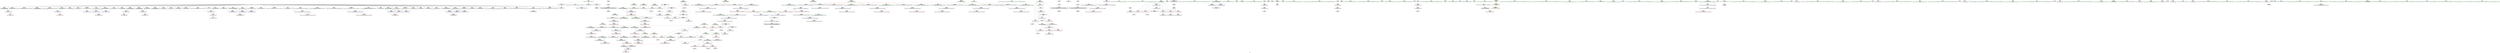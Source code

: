 digraph "SVFG" {
	label="SVFG";

	Node0x555c2870b430 [shape=record,color=grey,label="{NodeID: 0\nNullPtr}"];
	Node0x555c2870b430 -> Node0x555c2872a760[style=solid];
	Node0x555c2870b430 -> Node0x555c2872a860[style=solid];
	Node0x555c2870b430 -> Node0x555c2872a930[style=solid];
	Node0x555c2870b430 -> Node0x555c2872aa00[style=solid];
	Node0x555c2870b430 -> Node0x555c2872aad0[style=solid];
	Node0x555c2870b430 -> Node0x555c2872aba0[style=solid];
	Node0x555c2870b430 -> Node0x555c2872ac70[style=solid];
	Node0x555c2870b430 -> Node0x555c2872ad40[style=solid];
	Node0x555c2870b430 -> Node0x555c2872ae10[style=solid];
	Node0x555c2870b430 -> Node0x555c2872aee0[style=solid];
	Node0x555c2870b430 -> Node0x555c2872afb0[style=solid];
	Node0x555c2870b430 -> Node0x555c2872b080[style=solid];
	Node0x555c2870b430 -> Node0x555c2872b150[style=solid];
	Node0x555c2870b430 -> Node0x555c2872b220[style=solid];
	Node0x555c2870b430 -> Node0x555c2872b2f0[style=solid];
	Node0x555c2870b430 -> Node0x555c2872b3c0[style=solid];
	Node0x555c2870b430 -> Node0x555c2872b490[style=solid];
	Node0x555c2870b430 -> Node0x555c2872b560[style=solid];
	Node0x555c2870b430 -> Node0x555c2872b630[style=solid];
	Node0x555c2870b430 -> Node0x555c2872b700[style=solid];
	Node0x555c2870b430 -> Node0x555c2872b7d0[style=solid];
	Node0x555c2870b430 -> Node0x555c2872b8a0[style=solid];
	Node0x555c2870b430 -> Node0x555c2872b970[style=solid];
	Node0x555c2870b430 -> Node0x555c2872ba40[style=solid];
	Node0x555c2870b430 -> Node0x555c2872bb10[style=solid];
	Node0x555c2870b430 -> Node0x555c2872bbe0[style=solid];
	Node0x555c2870b430 -> Node0x555c2872bcb0[style=solid];
	Node0x555c2870b430 -> Node0x555c2872bd80[style=solid];
	Node0x555c2870b430 -> Node0x555c2872be50[style=solid];
	Node0x555c2870b430 -> Node0x555c2872bf20[style=solid];
	Node0x555c2870b430 -> Node0x555c2872bff0[style=solid];
	Node0x555c2870b430 -> Node0x555c2872c0c0[style=solid];
	Node0x555c2870b430 -> Node0x555c2872c190[style=solid];
	Node0x555c2870b430 -> Node0x555c2872c260[style=solid];
	Node0x555c2870b430 -> Node0x555c2872c330[style=solid];
	Node0x555c2870b430 -> Node0x555c2872c400[style=solid];
	Node0x555c2870b430 -> Node0x555c2872c4d0[style=solid];
	Node0x555c2870b430 -> Node0x555c28733a90[style=solid];
	Node0x555c287811b0 [shape=record,color=black,label="{NodeID: 692\n592 = PHI(633, )\n}"];
	Node0x555c287342e0 [shape=record,color=blue,label="{NodeID: 277\n152\<--180\nehselector.slot\<--\n_ZN18zone_of_peter502163getB5cxx11Eii\n}"];
	Node0x555c287342e0 -> Node0x555c28728920[style=dashed];
	Node0x555c28727dc0 [shape=record,color=red,label="{NodeID: 194\n60\<--57\n\<--x.addr\n_ZN18zone_of_peter502162_RERi\n}"];
	Node0x555c28724e90 [shape=record,color=green,label="{NodeID: 111\n610\<--611\n__lhs.addr\<--__lhs.addr_field_insensitive\n_ZSteqIcSt11char_traitsIcESaIcEEbRKNSt7__cxx1112basic_stringIT_T0_T1_EEPKS5_\n}"];
	Node0x555c28724e90 -> Node0x555c28733140[style=solid];
	Node0x555c28724e90 -> Node0x555c287366a0[style=solid];
	Node0x555c28722ec0 [shape=record,color=green,label="{NodeID: 28\n63\<--64\nscanf\<--scanf_field_insensitive\n}"];
	Node0x555c28783730 [shape=record,color=black,label="{NodeID: 720\n290 = PHI(156, )\n2nd arg _ZStplIcSt11char_traitsIcESaIcEENSt7__cxx1112basic_stringIT_T0_T1_EERKS8_SA_ }"];
	Node0x555c28783730 -> Node0x555c28734ca0[style=solid];
	Node0x555c287359a0 [shape=record,color=blue,label="{NodeID: 305\n356\<--442\nexn.slot\<--\n_ZN18zone_of_peter502164mainEv\n}"];
	Node0x555c287359a0 -> Node0x555c28729890[style=dashed];
	Node0x555c28729480 [shape=record,color=red,label="{NodeID: 222\n519\<--342\n\<--cas\n_ZN18zone_of_peter502164mainEv\n}"];
	Node0x555c28729480 -> Node0x555c28741f50[style=solid];
	Node0x555c2872b150 [shape=record,color=black,label="{NodeID: 139\n218\<--3\n\<--dummyVal\n_ZN18zone_of_peter502163getB5cxx11Eii\n}"];
	Node0x555c28725870 [shape=record,color=green,label="{NodeID: 56\n214\<--215\n_ZNSt7__cxx1112basic_stringIcSt11char_traitsIcESaIcEED1Ev\<--_ZNSt7__cxx1112basic_stringIcSt11char_traitsIcESaIcEED1Ev_field_insensitive\n}"];
	Node0x555c287420d0 [shape=record,color=grey,label="{NodeID: 499\n192 = Binary(191, 193, )\n|{<s0>12}}"];
	Node0x555c287420d0:s0 -> Node0x555c28781ad0[style=solid,color=red];
	Node0x555c28732c60 [shape=record,color=red,label="{NodeID: 250\n561\<--551\n\<--tail.addr4\n_ZN18zone_of_peter502161RIiJiiiEEEvRT_DpRT0_\n|{<s0>53}}"];
	Node0x555c28732c60:s0 -> Node0x555c28782f70[style=solid,color=red];
	Node0x555c2872c840 [shape=record,color=black,label="{NodeID: 167\n250\<--264\n_ZStgtIcSt11char_traitsIcESaIcEEbRKNSt7__cxx1112basic_stringIT_T0_T1_EESA__ret\<--cmp\n_ZStgtIcSt11char_traitsIcESaIcEEbRKNSt7__cxx1112basic_stringIT_T0_T1_EESA_\n|{<s0>13}}"];
	Node0x555c2872c840:s0 -> Node0x555c287806c0[style=solid,color=blue];
	Node0x555c287270e0 [shape=record,color=green,label="{NodeID: 84\n360\<--361\ni\<--i_field_insensitive\n_ZN18zone_of_peter502164mainEv\n}"];
	Node0x555c287270e0 -> Node0x555c28729a30[style=solid];
	Node0x555c287270e0 -> Node0x555c28729b00[style=solid];
	Node0x555c287270e0 -> Node0x555c28731cf0[style=solid];
	Node0x555c287270e0 -> Node0x555c28735180[style=solid];
	Node0x555c287270e0 -> Node0x555c28735db0[style=solid];
	Node0x555c28721aa0 [shape=record,color=green,label="{NodeID: 1\n7\<--1\n__dso_handle\<--dummyObj\nGlob }"];
	Node0x555c28781320 [shape=record,color=black,label="{NodeID: 693\n618 = PHI()\n}"];
	Node0x555c28781320 -> Node0x555c28742fd0[style=solid];
	Node0x555c28756700 [shape=record,color=black,label="{NodeID: 527\nMR_81V_3 = PHI(MR_81V_4, MR_81V_2, )\npts\{583 \}\n}"];
	Node0x555c28756700 -> Node0x555c28732d30[style=dashed];
	Node0x555c287343b0 [shape=record,color=blue,label="{NodeID: 278\n150\<--204\nexn.slot\<--\n_ZN18zone_of_peter502163getB5cxx11Eii\n}"];
	Node0x555c287343b0 -> Node0x555c28728850[style=dashed];
	Node0x555c28727e90 [shape=record,color=red,label="{NodeID: 195\n76\<--73\n\<--x.addr\n_ZN18zone_of_peter502162_RERl\n}"];
	Node0x555c28724f60 [shape=record,color=green,label="{NodeID: 112\n612\<--613\n__rhs.addr\<--__rhs.addr_field_insensitive\n_ZSteqIcSt11char_traitsIcESaIcEEbRKNSt7__cxx1112basic_stringIT_T0_T1_EEPKS5_\n}"];
	Node0x555c28724f60 -> Node0x555c28733210[style=solid];
	Node0x555c28724f60 -> Node0x555c28736770[style=solid];
	Node0x555c28722fc0 [shape=record,color=green,label="{NodeID: 29\n69\<--70\n_ZN18zone_of_peter502162_RERl\<--_ZN18zone_of_peter502162_RERl_field_insensitive\n}"];
	Node0x555c28783840 [shape=record,color=black,label="{NodeID: 721\n56 = PHI(536, 557, 688, 705, )\n0th arg _ZN18zone_of_peter502162_RERi }"];
	Node0x555c28783840 -> Node0x555c28733b90[style=solid];
	Node0x555c28735a70 [shape=record,color=blue,label="{NodeID: 306\n358\<--444\nehselector.slot\<--\n_ZN18zone_of_peter502164mainEv\n}"];
	Node0x555c28735a70 -> Node0x555c28729960[style=dashed];
	Node0x555c28729550 [shape=record,color=red,label="{NodeID: 223\n399\<--344\n\<--n\n_ZN18zone_of_peter502164mainEv\n|{<s0>35}}"];
	Node0x555c28729550:s0 -> Node0x555c28781790[style=solid,color=red];
	Node0x555c2872b220 [shape=record,color=black,label="{NodeID: 140\n219\<--3\n\<--dummyVal\n_ZN18zone_of_peter502163getB5cxx11Eii\n}"];
	Node0x555c2872b220 -> Node0x555c28734620[style=solid];
	Node0x555c28725970 [shape=record,color=green,label="{NodeID: 57\n228\<--229\n_ZNSt7__cxx1112basic_stringIcSt11char_traitsIcESaIcEEC1EOS4_\<--_ZNSt7__cxx1112basic_stringIcSt11char_traitsIcESaIcEEC1EOS4__field_insensitive\n}"];
	Node0x555c28742250 [shape=record,color=grey,label="{NodeID: 500\n191 = Binary(190, 185, )\n}"];
	Node0x555c28742250 -> Node0x555c287420d0[style=solid];
	Node0x555c28732d30 [shape=record,color=red,label="{NodeID: 251\n602\<--582\n\<--retval\n_ZSt3minINSt7__cxx1112basic_stringIcSt11char_traitsIcESaIcEEEERKT_S8_S8_\n}"];
	Node0x555c28732d30 -> Node0x555c2872cec0[style=solid];
	Node0x555c2872c910 [shape=record,color=black,label="{NodeID: 168\n411\<--408\nconv\<--call\n_ZN18zone_of_peter502164mainEv\n}"];
	Node0x555c2872c910 -> Node0x555c287435d0[style=solid];
	Node0x555c287271b0 [shape=record,color=green,label="{NodeID: 85\n362\<--363\nv\<--v_field_insensitive\n_ZN18zone_of_peter502164mainEv\n|{<s0>35|<s1>42}}"];
	Node0x555c287271b0:s0 -> Node0x555c2877e900[style=solid,color=red];
	Node0x555c287271b0:s1 -> Node0x555c28782930[style=solid,color=red];
	Node0x555c28721b30 [shape=record,color=green,label="{NodeID: 2\n8\<--1\n.str\<--dummyObj\nGlob }"];
	Node0x555c28781420 [shape=record,color=black,label="{NodeID: 694\n631 = PHI(339, )\n}"];
	Node0x555c28781420 -> Node0x555c2872d060[style=solid];
	Node0x555c28734480 [shape=record,color=blue,label="{NodeID: 279\n152\<--206\nehselector.slot\<--\n_ZN18zone_of_peter502163getB5cxx11Eii\n}"];
	Node0x555c28734480 -> Node0x555c28728920[style=dashed];
	Node0x555c28727f60 [shape=record,color=red,label="{NodeID: 196\n87\<--84\n\<--x.addr\n_ZN18zone_of_peter502162_RERd\n}"];
	Node0x555c28725030 [shape=record,color=green,label="{NodeID: 113\n619\<--620\n_ZNKSt7__cxx1112basic_stringIcSt11char_traitsIcESaIcEE7compareEPKc\<--_ZNKSt7__cxx1112basic_stringIcSt11char_traitsIcESaIcEE7compareEPKc_field_insensitive\n}"];
	Node0x555c287230c0 [shape=record,color=green,label="{NodeID: 30\n73\<--74\nx.addr\<--x.addr_field_insensitive\n_ZN18zone_of_peter502162_RERl\n}"];
	Node0x555c287230c0 -> Node0x555c28727e90[style=solid];
	Node0x555c287230c0 -> Node0x555c28733c60[style=solid];
	Node0x555c28760010 [shape=record,color=black,label="{NodeID: 556\nMR_22V_3 = PHI(MR_22V_2, MR_22V_4, )\npts\{159 \}\n}"];
	Node0x555c28735b40 [shape=record,color=blue,label="{NodeID: 307\n364\<--457\nrr\<--inc22\n_ZN18zone_of_peter502164mainEv\n}"];
	Node0x555c28735b40 -> Node0x555c2875b700[style=dashed];
	Node0x555c28729620 [shape=record,color=red,label="{NodeID: 224\n481\<--346\n\<--r\n_ZN18zone_of_peter502164mainEv\n}"];
	Node0x555c28729620 -> Node0x555c28743750[style=solid];
	Node0x555c2872b2f0 [shape=record,color=black,label="{NodeID: 141\n221\<--3\n\<--dummyVal\n_ZN18zone_of_peter502163getB5cxx11Eii\n}"];
	Node0x555c2872b2f0 -> Node0x555c287346f0[style=solid];
	Node0x555c28725a70 [shape=record,color=green,label="{NodeID: 58\n246\<--247\n__gxx_personality_v0\<--__gxx_personality_v0_field_insensitive\n}"];
	Node0x555c287423d0 [shape=record,color=grey,label="{NodeID: 501\n189 = Binary(188, 185, )\n|{<s0>12}}"];
	Node0x555c287423d0:s0 -> Node0x555c28781790[style=solid,color=red];
	Node0x555c28732e00 [shape=record,color=red,label="{NodeID: 252\n591\<--584\n\<--__a.addr\n_ZSt3minINSt7__cxx1112basic_stringIcSt11char_traitsIcESaIcEEEERKT_S8_S8_\n|{<s0>54}}"];
	Node0x555c28732e00:s0 -> Node0x555c28781fc0[style=solid,color=red];
	Node0x555c2872c9e0 [shape=record,color=black,label="{NodeID: 169\n415\<--414\nconv10\<--\n_ZN18zone_of_peter502164mainEv\n}"];
	Node0x555c28727280 [shape=record,color=green,label="{NodeID: 86\n364\<--365\nrr\<--rr_field_insensitive\n_ZN18zone_of_peter502164mainEv\n}"];
	Node0x555c28727280 -> Node0x555c28731dc0[style=solid];
	Node0x555c28727280 -> Node0x555c28731e90[style=solid];
	Node0x555c28727280 -> Node0x555c28735250[style=solid];
	Node0x555c28727280 -> Node0x555c28735b40[style=solid];
	Node0x555c28721bc0 [shape=record,color=green,label="{NodeID: 3\n10\<--1\n.str.1\<--dummyObj\nGlob }"];
	Node0x555c287815f0 [shape=record,color=black,label="{NodeID: 695\n644 = PHI()\n}"];
	Node0x555c287815f0 -> Node0x555c287429d0[style=solid];
	Node0x555c28734550 [shape=record,color=blue,label="{NodeID: 280\n158\<--185\ncleanup.dest.slot\<--\n_ZN18zone_of_peter502163getB5cxx11Eii\n}"];
	Node0x555c28734550 -> Node0x555c28760010[style=dashed];
	Node0x555c28728030 [shape=record,color=red,label="{NodeID: 197\n98\<--95\n\<--x.addr\n_ZN18zone_of_peter502162_RERc\n}"];
	Node0x555c28729be0 [shape=record,color=green,label="{NodeID: 114\n625\<--626\nmain\<--main_field_insensitive\n}"];
	Node0x555c28723190 [shape=record,color=green,label="{NodeID: 31\n80\<--81\n_ZN18zone_of_peter502162_RERd\<--_ZN18zone_of_peter502162_RERd_field_insensitive\n}"];
	Node0x555c28735c10 [shape=record,color=blue,label="{NodeID: 308\n368\<--469\nss\<--inc30\n_ZN18zone_of_peter502164mainEv\n}"];
	Node0x555c28735c10 -> Node0x555c2875c100[style=dashed];
	Node0x555c287296f0 [shape=record,color=red,label="{NodeID: 225\n477\<--348\n\<--p\n_ZN18zone_of_peter502164mainEv\n}"];
	Node0x555c287296f0 -> Node0x555c287438d0[style=solid];
	Node0x555c2872b3c0 [shape=record,color=black,label="{NodeID: 142\n238\<--3\nlpad.val\<--dummyVal\n_ZN18zone_of_peter502163getB5cxx11Eii\n}"];
	Node0x555c28725b70 [shape=record,color=green,label="{NodeID: 59\n253\<--254\n__lhs.addr\<--__lhs.addr_field_insensitive\n_ZStgtIcSt11char_traitsIcESaIcEEbRKNSt7__cxx1112basic_stringIT_T0_T1_EESA_\n}"];
	Node0x555c28725b70 -> Node0x555c28728ac0[style=solid];
	Node0x555c28725b70 -> Node0x555c28734890[style=solid];
	Node0x555c28742550 [shape=record,color=grey,label="{NodeID: 502\n474 = Binary(473, 185, )\n}"];
	Node0x555c28742550 -> Node0x555c28735ce0[style=solid];
	Node0x555c28732ed0 [shape=record,color=red,label="{NodeID: 253\n599\<--584\n\<--__a.addr\n_ZSt3minINSt7__cxx1112basic_stringIcSt11char_traitsIcESaIcEEEERKT_S8_S8_\n}"];
	Node0x555c28732ed0 -> Node0x555c287365d0[style=solid];
	Node0x555c2872cab0 [shape=record,color=black,label="{NodeID: 170\n420\<--419\nconv14\<--\n_ZN18zone_of_peter502164mainEv\n}"];
	Node0x555c2872cab0 -> Node0x555c28742e50[style=solid];
	Node0x555c28727350 [shape=record,color=green,label="{NodeID: 87\n366\<--367\npp\<--pp_field_insensitive\n_ZN18zone_of_peter502164mainEv\n}"];
	Node0x555c28727350 -> Node0x555c28731f60[style=solid];
	Node0x555c28727350 -> Node0x555c28732030[style=solid];
	Node0x555c28727350 -> Node0x555c28735320[style=solid];
	Node0x555c28727350 -> Node0x555c28735590[style=solid];
	Node0x555c28721c50 [shape=record,color=green,label="{NodeID: 4\n12\<--1\n.str.2\<--dummyObj\nGlob }"];
	Node0x555c287816c0 [shape=record,color=black,label="{NodeID: 696\n656 = PHI()\n}"];
	Node0x555c28734620 [shape=record,color=blue,label="{NodeID: 281\n150\<--219\nexn.slot\<--\n_ZN18zone_of_peter502163getB5cxx11Eii\n}"];
	Node0x555c28734620 -> Node0x555c28728850[style=dashed];
	Node0x555c28728100 [shape=record,color=red,label="{NodeID: 198\n109\<--106\n\<--x.addr\n_ZN18zone_of_peter502162_REPc\n}"];
	Node0x555c28729ce0 [shape=record,color=green,label="{NodeID: 115\n628\<--629\nretval\<--retval_field_insensitive\nmain\n}"];
	Node0x555c28729ce0 -> Node0x555c28736840[style=solid];
	Node0x555c28723290 [shape=record,color=green,label="{NodeID: 32\n84\<--85\nx.addr\<--x.addr_field_insensitive\n_ZN18zone_of_peter502162_RERd\n}"];
	Node0x555c28723290 -> Node0x555c28727f60[style=solid];
	Node0x555c28723290 -> Node0x555c28733d30[style=solid];
	Node0x555c28735ce0 [shape=record,color=blue,label="{NodeID: 309\n370\<--474\ni6\<--inc32\n_ZN18zone_of_peter502164mainEv\n}"];
	Node0x555c28735ce0 -> Node0x555c287322a0[style=dashed];
	Node0x555c28735ce0 -> Node0x555c28732370[style=dashed];
	Node0x555c28735ce0 -> Node0x555c28732440[style=dashed];
	Node0x555c28735ce0 -> Node0x555c28732510[style=dashed];
	Node0x555c28735ce0 -> Node0x555c287325e0[style=dashed];
	Node0x555c28735ce0 -> Node0x555c287354c0[style=dashed];
	Node0x555c28735ce0 -> Node0x555c28735ce0[style=dashed];
	Node0x555c28735ce0 -> Node0x555c28755d00[style=dashed];
	Node0x555c287297c0 [shape=record,color=red,label="{NodeID: 226\n485\<--350\n\<--s\n_ZN18zone_of_peter502164mainEv\n}"];
	Node0x555c287297c0 -> Node0x555c28743bd0[style=solid];
	Node0x555c2872b490 [shape=record,color=black,label="{NodeID: 143\n239\<--3\nlpad.val11\<--dummyVal\n_ZN18zone_of_peter502163getB5cxx11Eii\n}"];
	Node0x555c28725c40 [shape=record,color=green,label="{NodeID: 60\n255\<--256\n__rhs.addr\<--__rhs.addr_field_insensitive\n_ZStgtIcSt11char_traitsIcESaIcEEbRKNSt7__cxx1112basic_stringIT_T0_T1_EESA_\n}"];
	Node0x555c28725c40 -> Node0x555c28728b90[style=solid];
	Node0x555c28725c40 -> Node0x555c28734960[style=solid];
	Node0x555c2877c130 [shape=record,color=black,label="{NodeID: 669\n655 = PHI(267, 648, )\n0th arg __clang_call_terminate }"];
	Node0x555c287426d0 [shape=record,color=grey,label="{NodeID: 503\n184 = Binary(183, 185, )\n|{<s0>11}}"];
	Node0x555c287426d0:s0 -> Node0x555c28781790[style=solid,color=red];
	Node0x555c28732fa0 [shape=record,color=red,label="{NodeID: 254\n590\<--586\n\<--__b.addr\n_ZSt3minINSt7__cxx1112basic_stringIcSt11char_traitsIcESaIcEEEERKT_S8_S8_\n|{<s0>54}}"];
	Node0x555c28732fa0:s0 -> Node0x555c28781eb0[style=solid,color=red];
	Node0x555c2872cb80 [shape=record,color=black,label="{NodeID: 171\n449\<--448\nconv16\<--\n_ZN18zone_of_peter502164mainEv\n}"];
	Node0x555c28727420 [shape=record,color=green,label="{NodeID: 88\n368\<--369\nss\<--ss_field_insensitive\n_ZN18zone_of_peter502164mainEv\n}"];
	Node0x555c28727420 -> Node0x555c28732100[style=solid];
	Node0x555c28727420 -> Node0x555c287321d0[style=solid];
	Node0x555c28727420 -> Node0x555c287353f0[style=solid];
	Node0x555c28727420 -> Node0x555c28735c10[style=solid];
	Node0x555c28721ce0 [shape=record,color=green,label="{NodeID: 5\n14\<--1\n.str.3\<--dummyObj\nGlob }"];
	Node0x555c28781790 [shape=record,color=black,label="{NodeID: 697\n142 = PHI(184, 189, 399, )\n1st arg _ZN18zone_of_peter502163getB5cxx11Eii }"];
	Node0x555c28781790 -> Node0x555c28734070[style=solid];
	Node0x555c287346f0 [shape=record,color=blue,label="{NodeID: 282\n152\<--221\nehselector.slot\<--\n_ZN18zone_of_peter502163getB5cxx11Eii\n}"];
	Node0x555c287346f0 -> Node0x555c28728920[style=dashed];
	Node0x555c287281d0 [shape=record,color=red,label="{NodeID: 199\n124\<--121\n\<--x.addr\n_ZN18zone_of_peter502162_WERKi\n}"];
	Node0x555c287281d0 -> Node0x555c287282a0[style=solid];
	Node0x555c28729db0 [shape=record,color=green,label="{NodeID: 116\n636\<--637\n__lhs.addr\<--__lhs.addr_field_insensitive\n_ZStltIcSt11char_traitsIcESaIcEEbRKNSt7__cxx1112basic_stringIT_T0_T1_EESA_\n}"];
	Node0x555c28729db0 -> Node0x555c287332e0[style=solid];
	Node0x555c28729db0 -> Node0x555c28736910[style=solid];
	Node0x555c28723360 [shape=record,color=green,label="{NodeID: 33\n91\<--92\n_ZN18zone_of_peter502162_RERc\<--_ZN18zone_of_peter502162_RERc_field_insensitive\n}"];
	Node0x555c28735db0 [shape=record,color=blue,label="{NodeID: 310\n360\<--499\ni\<--inc44\n_ZN18zone_of_peter502164mainEv\n}"];
	Node0x555c28735db0 -> Node0x555c28729a30[style=dashed];
	Node0x555c28735db0 -> Node0x555c28729b00[style=dashed];
	Node0x555c28735db0 -> Node0x555c28731cf0[style=dashed];
	Node0x555c28735db0 -> Node0x555c28735db0[style=dashed];
	Node0x555c28735db0 -> Node0x555c28754900[style=dashed];
	Node0x555c28729890 [shape=record,color=red,label="{NodeID: 227\n526\<--356\nexn\<--exn.slot\n_ZN18zone_of_peter502164mainEv\n}"];
	Node0x555c2872b560 [shape=record,color=black,label="{NodeID: 144\n266\<--3\n\<--dummyVal\n_ZStgtIcSt11char_traitsIcESaIcEEbRKNSt7__cxx1112basic_stringIT_T0_T1_EESA_\n}"];
	Node0x555c28725d10 [shape=record,color=green,label="{NodeID: 61\n262\<--263\n_ZNKSt7__cxx1112basic_stringIcSt11char_traitsIcESaIcEE7compareERKS4_\<--_ZNKSt7__cxx1112basic_stringIcSt11char_traitsIcESaIcEE7compareERKS4__field_insensitive\n}"];
	Node0x555c2877bc90 [shape=record,color=black,label="{NodeID: 670\n532 = PHI(340, 707, )\n0th arg _ZN18zone_of_peter502161RIiJEEEvRT_DpRT0_ }"];
	Node0x555c2877bc90 -> Node0x555c28735f50[style=solid];
	Node0x555c28742850 [shape=record,color=grey,label="{NodeID: 504\n499 = Binary(498, 185, )\n}"];
	Node0x555c28742850 -> Node0x555c28735db0[style=solid];
	Node0x555c28733070 [shape=record,color=red,label="{NodeID: 255\n596\<--586\n\<--__b.addr\n_ZSt3minINSt7__cxx1112basic_stringIcSt11char_traitsIcESaIcEEEERKT_S8_S8_\n}"];
	Node0x555c28733070 -> Node0x555c28736500[style=solid];
	Node0x555c2872cc50 [shape=record,color=black,label="{NodeID: 172\n452\<--451\nconv19\<--\n_ZN18zone_of_peter502164mainEv\n}"];
	Node0x555c2872cc50 -> Node0x555c28742b50[style=solid];
	Node0x555c287274f0 [shape=record,color=green,label="{NodeID: 89\n370\<--371\ni6\<--i6_field_insensitive\n_ZN18zone_of_peter502164mainEv\n}"];
	Node0x555c287274f0 -> Node0x555c287322a0[style=solid];
	Node0x555c287274f0 -> Node0x555c28732370[style=solid];
	Node0x555c287274f0 -> Node0x555c28732440[style=solid];
	Node0x555c287274f0 -> Node0x555c28732510[style=solid];
	Node0x555c287274f0 -> Node0x555c287325e0[style=solid];
	Node0x555c287274f0 -> Node0x555c287354c0[style=solid];
	Node0x555c287274f0 -> Node0x555c28735ce0[style=solid];
	Node0x555c28721d70 [shape=record,color=green,label="{NodeID: 6\n16\<--1\n.str.4\<--dummyObj\nGlob }"];
	Node0x555c28781ad0 [shape=record,color=black,label="{NodeID: 698\n143 = PHI(186, 192, 400, )\n2nd arg _ZN18zone_of_peter502163getB5cxx11Eii }"];
	Node0x555c28781ad0 -> Node0x555c28734140[style=solid];
	Node0x555c287347c0 [shape=record,color=blue,label="{NodeID: 283\n158\<--185\ncleanup.dest.slot\<--\n_ZN18zone_of_peter502163getB5cxx11Eii\n}"];
	Node0x555c287347c0 -> Node0x555c28760010[style=dashed];
	Node0x555c287282a0 [shape=record,color=red,label="{NodeID: 200\n125\<--124\n\<--\n_ZN18zone_of_peter502162_WERKi\n}"];
	Node0x555c28729e80 [shape=record,color=green,label="{NodeID: 117\n638\<--639\n__rhs.addr\<--__rhs.addr_field_insensitive\n_ZStltIcSt11char_traitsIcESaIcEEbRKNSt7__cxx1112basic_stringIT_T0_T1_EESA_\n}"];
	Node0x555c28729e80 -> Node0x555c287333b0[style=solid];
	Node0x555c28729e80 -> Node0x555c287369e0[style=solid];
	Node0x555c28723460 [shape=record,color=green,label="{NodeID: 34\n95\<--96\nx.addr\<--x.addr_field_insensitive\n_ZN18zone_of_peter502162_RERc\n}"];
	Node0x555c28723460 -> Node0x555c28728030[style=solid];
	Node0x555c28723460 -> Node0x555c28733e00[style=solid];
	Node0x555c28761220 [shape=record,color=yellow,style=double,label="{NodeID: 560\n18V_1 = ENCHI(MR_18V_0)\npts\{151 \}\nFun[_ZN18zone_of_peter502163getB5cxx11Eii]}"];
	Node0x555c28761220 -> Node0x555c28734210[style=dashed];
	Node0x555c28761220 -> Node0x555c287343b0[style=dashed];
	Node0x555c28761220 -> Node0x555c28734620[style=dashed];
	Node0x555c28735e80 [shape=record,color=blue,label="{NodeID: 311\n342\<--520\ncas\<--inc52\n_ZN18zone_of_peter502164mainEv\n}"];
	Node0x555c28735e80 -> Node0x555c28754400[style=dashed];
	Node0x555c28729960 [shape=record,color=red,label="{NodeID: 228\n527\<--358\nsel\<--ehselector.slot\n_ZN18zone_of_peter502164mainEv\n}"];
	Node0x555c2872b630 [shape=record,color=black,label="{NodeID: 145\n267\<--3\n\<--dummyVal\n_ZStgtIcSt11char_traitsIcESaIcEEbRKNSt7__cxx1112basic_stringIT_T0_T1_EESA_\n|{<s0>24}}"];
	Node0x555c2872b630:s0 -> Node0x555c2877c130[style=solid,color=red];
	Node0x555c28725e10 [shape=record,color=green,label="{NodeID: 62\n269\<--270\n__clang_call_terminate\<--__clang_call_terminate_field_insensitive\n}"];
	Node0x555c2877e900 [shape=record,color=black,label="{NodeID: 671\n141 = PHI(154, 156, 362, )\n0th arg _ZN18zone_of_peter502163getB5cxx11Eii |{<s0>15}}"];
	Node0x555c2877e900:s0 -> Node0x555c28783330[style=solid,color=red];
	Node0x555c287429d0 [shape=record,color=grey,label="{NodeID: 505\n645 = cmp(644, 167, )\n}"];
	Node0x555c287429d0 -> Node0x555c2872d130[style=solid];
	Node0x555c28733140 [shape=record,color=red,label="{NodeID: 256\n616\<--610\n\<--__lhs.addr\n_ZSteqIcSt11char_traitsIcESaIcEEbRKNSt7__cxx1112basic_stringIT_T0_T1_EEPKS5_\n}"];
	Node0x555c2872cd20 [shape=record,color=black,label="{NodeID: 173\n461\<--460\nconv24\<--\n_ZN18zone_of_peter502164mainEv\n}"];
	Node0x555c287275c0 [shape=record,color=green,label="{NodeID: 90\n373\<--374\n_ZN18zone_of_peter502161RIiJEEEvRT_DpRT0_\<--_ZN18zone_of_peter502161RIiJEEEvRT_DpRT0__field_insensitive\n}"];
	Node0x555c28721e30 [shape=record,color=green,label="{NodeID: 7\n20\<--1\n.str.5\<--dummyObj\nGlob }"];
	Node0x555c28781c90 [shape=record,color=black,label="{NodeID: 699\n251 = PHI(154, )\n0th arg _ZStgtIcSt11char_traitsIcESaIcEEbRKNSt7__cxx1112basic_stringIT_T0_T1_EESA_ }"];
	Node0x555c28781c90 -> Node0x555c28734890[style=solid];
	Node0x555c28734890 [shape=record,color=blue,label="{NodeID: 284\n253\<--251\n__lhs.addr\<--__lhs\n_ZStgtIcSt11char_traitsIcESaIcEEbRKNSt7__cxx1112basic_stringIT_T0_T1_EESA_\n}"];
	Node0x555c28734890 -> Node0x555c28728ac0[style=dashed];
	Node0x555c28728370 [shape=record,color=red,label="{NodeID: 201\n165\<--144\n\<--n.addr\n_ZN18zone_of_peter502163getB5cxx11Eii\n}"];
	Node0x555c28728370 -> Node0x555c28743a50[style=solid];
	Node0x555c28729f50 [shape=record,color=green,label="{NodeID: 118\n657\<--658\n__cxa_begin_catch\<--__cxa_begin_catch_field_insensitive\n}"];
	Node0x555c28723530 [shape=record,color=green,label="{NodeID: 35\n102\<--103\n_ZN18zone_of_peter502162_REPc\<--_ZN18zone_of_peter502162_REPc_field_insensitive\n}"];
	Node0x555c28761300 [shape=record,color=yellow,style=double,label="{NodeID: 561\n20V_1 = ENCHI(MR_20V_0)\npts\{153 \}\nFun[_ZN18zone_of_peter502163getB5cxx11Eii]}"];
	Node0x555c28761300 -> Node0x555c287342e0[style=dashed];
	Node0x555c28761300 -> Node0x555c28734480[style=dashed];
	Node0x555c28761300 -> Node0x555c287346f0[style=dashed];
	Node0x555c28735f50 [shape=record,color=blue,label="{NodeID: 312\n533\<--532\nhead.addr\<--head\n_ZN18zone_of_peter502161RIiJEEEvRT_DpRT0_\n}"];
	Node0x555c28735f50 -> Node0x555c28732920[style=dashed];
	Node0x555c28729a30 [shape=record,color=red,label="{NodeID: 229\n396\<--360\n\<--i\n_ZN18zone_of_peter502164mainEv\n}"];
	Node0x555c28729a30 -> Node0x555c28743150[style=solid];
	Node0x555c2872b700 [shape=record,color=black,label="{NodeID: 146\n317\<--3\n\<--dummyVal\n_ZStplIcSt11char_traitsIcESaIcEENSt7__cxx1112basic_stringIT_T0_T1_EERKS8_SA_\n}"];
	Node0x555c28725f10 [shape=record,color=green,label="{NodeID: 63\n275\<--276\n__lhs.addr\<--__lhs.addr_field_insensitive\n_ZSt4swapIcSt11char_traitsIcESaIcEEvRNSt7__cxx1112basic_stringIT_T0_T1_EES9_\n}"];
	Node0x555c28725f10 -> Node0x555c28728c60[style=solid];
	Node0x555c28725f10 -> Node0x555c28734a30[style=solid];
	Node0x555c2877fcc0 [shape=record,color=black,label="{NodeID: 672\n62 = PHI()\n}"];
	Node0x555c28742b50 [shape=record,color=grey,label="{NodeID: 506\n453 = cmp(452, 454, )\n}"];
	Node0x555c28733210 [shape=record,color=red,label="{NodeID: 257\n617\<--612\n\<--__rhs.addr\n_ZSteqIcSt11char_traitsIcESaIcEEbRKNSt7__cxx1112basic_stringIT_T0_T1_EEPKS5_\n}"];
	Node0x555c2872cdf0 [shape=record,color=black,label="{NodeID: 174\n464\<--463\nconv27\<--\n_ZN18zone_of_peter502164mainEv\n}"];
	Node0x555c2872cdf0 -> Node0x555c28742cd0[style=solid];
	Node0x555c287276c0 [shape=record,color=green,label="{NodeID: 91\n382\<--383\n_ZN18zone_of_peter502161RIiJiiiEEEvRT_DpRT0_\<--_ZN18zone_of_peter502161RIiJiiiEEEvRT_DpRT0__field_insensitive\n}"];
	Node0x555c28721ef0 [shape=record,color=green,label="{NodeID: 8\n22\<--1\n.str.6\<--dummyObj\nGlob }"];
	Node0x555c28781da0 [shape=record,color=black,label="{NodeID: 700\n252 = PHI(156, )\n1st arg _ZStgtIcSt11char_traitsIcESaIcEEbRKNSt7__cxx1112basic_stringIT_T0_T1_EESA_ }"];
	Node0x555c28781da0 -> Node0x555c28734960[style=solid];
	Node0x555c28734960 [shape=record,color=blue,label="{NodeID: 285\n255\<--252\n__rhs.addr\<--__rhs\n_ZStgtIcSt11char_traitsIcESaIcEEbRKNSt7__cxx1112basic_stringIT_T0_T1_EESA_\n}"];
	Node0x555c28734960 -> Node0x555c28728b90[style=dashed];
	Node0x555c28728440 [shape=record,color=red,label="{NodeID: 202\n183\<--144\n\<--n.addr\n_ZN18zone_of_peter502163getB5cxx11Eii\n}"];
	Node0x555c28728440 -> Node0x555c287426d0[style=solid];
	Node0x555c2872a050 [shape=record,color=green,label="{NodeID: 119\n660\<--661\n_ZSt9terminatev\<--_ZSt9terminatev_field_insensitive\n}"];
	Node0x555c28723630 [shape=record,color=green,label="{NodeID: 36\n106\<--107\nx.addr\<--x.addr_field_insensitive\n_ZN18zone_of_peter502162_REPc\n}"];
	Node0x555c28723630 -> Node0x555c28728100[style=solid];
	Node0x555c28723630 -> Node0x555c28733ed0[style=solid];
	Node0x555c28736020 [shape=record,color=blue,label="{NodeID: 313\n545\<--541\nhead.addr\<--head\n_ZN18zone_of_peter502161RIiJiiiEEEvRT_DpRT0_\n}"];
	Node0x555c28736020 -> Node0x555c287329f0[style=dashed];
	Node0x555c28729b00 [shape=record,color=red,label="{NodeID: 230\n400\<--360\n\<--i\n_ZN18zone_of_peter502164mainEv\n|{<s0>35}}"];
	Node0x555c28729b00:s0 -> Node0x555c28781ad0[style=solid,color=red];
	Node0x555c2872b7d0 [shape=record,color=black,label="{NodeID: 147\n318\<--3\n\<--dummyVal\n_ZStplIcSt11char_traitsIcESaIcEENSt7__cxx1112basic_stringIT_T0_T1_EERKS8_SA_\n}"];
	Node0x555c2872b7d0 -> Node0x555c28734f10[style=solid];
	Node0x555c28725fe0 [shape=record,color=green,label="{NodeID: 64\n277\<--278\n__rhs.addr\<--__rhs.addr_field_insensitive\n_ZSt4swapIcSt11char_traitsIcESaIcEEvRNSt7__cxx1112basic_stringIT_T0_T1_EES9_\n}"];
	Node0x555c28725fe0 -> Node0x555c28728d30[style=solid];
	Node0x555c28725fe0 -> Node0x555c28734b00[style=solid];
	Node0x555c2877fdc0 [shape=record,color=black,label="{NodeID: 673\n173 = PHI()\n}"];
	Node0x555c28742cd0 [shape=record,color=grey,label="{NodeID: 507\n465 = cmp(464, 466, )\n}"];
	Node0x555c287332e0 [shape=record,color=red,label="{NodeID: 258\n642\<--636\n\<--__lhs.addr\n_ZStltIcSt11char_traitsIcESaIcEEbRKNSt7__cxx1112basic_stringIT_T0_T1_EESA_\n}"];
	Node0x555c2872cec0 [shape=record,color=black,label="{NodeID: 175\n579\<--602\n_ZSt3minINSt7__cxx1112basic_stringIcSt11char_traitsIcESaIcEEEERKT_S8_S8__ret\<--\n_ZSt3minINSt7__cxx1112basic_stringIcSt11char_traitsIcESaIcEEEERKT_S8_S8_\n|{<s0>42}}"];
	Node0x555c2872cec0:s0 -> Node0x555c28780c60[style=solid,color=blue];
	Node0x555c287277c0 [shape=record,color=green,label="{NodeID: 92\n385\<--386\n_ZNSaIcEC1Ev\<--_ZNSaIcEC1Ev_field_insensitive\n}"];
	Node0x555c28721fb0 [shape=record,color=green,label="{NodeID: 9\n24\<--1\n.str.7\<--dummyObj\nGlob }"];
	Node0x555c28781eb0 [shape=record,color=black,label="{NodeID: 701\n634 = PHI(590, )\n0th arg _ZStltIcSt11char_traitsIcESaIcEEbRKNSt7__cxx1112basic_stringIT_T0_T1_EESA_ }"];
	Node0x555c28781eb0 -> Node0x555c28736910[style=solid];
	Node0x555c28734a30 [shape=record,color=blue,label="{NodeID: 286\n275\<--273\n__lhs.addr\<--__lhs\n_ZSt4swapIcSt11char_traitsIcESaIcEEvRNSt7__cxx1112basic_stringIT_T0_T1_EES9_\n}"];
	Node0x555c28734a30 -> Node0x555c28728c60[style=dashed];
	Node0x555c28728510 [shape=record,color=red,label="{NodeID: 203\n188\<--144\n\<--n.addr\n_ZN18zone_of_peter502163getB5cxx11Eii\n}"];
	Node0x555c28728510 -> Node0x555c287423d0[style=solid];
	Node0x555c2872a150 [shape=record,color=green,label="{NodeID: 120\n679\<--680\nhead.addr\<--head.addr_field_insensitive\n_ZN18zone_of_peter502161RIiJiiEEEvRT_DpRT0_\n}"];
	Node0x555c2872a150 -> Node0x555c28733480[style=solid];
	Node0x555c2872a150 -> Node0x555c28736ab0[style=solid];
	Node0x555c28723700 [shape=record,color=green,label="{NodeID: 37\n113\<--114\n_ZN18zone_of_peter502161REv\<--_ZN18zone_of_peter502161REv_field_insensitive\n}"];
	Node0x555c287614c0 [shape=record,color=yellow,style=double,label="{NodeID: 563\n24V_1 = ENCHI(MR_24V_0)\npts\{190000 \}\nFun[_ZN18zone_of_peter502163getB5cxx11Eii]|{|<s1>11|<s2>12}}"];
	Node0x555c287614c0 -> Node0x555c287289f0[style=dashed];
	Node0x555c287614c0:s1 -> Node0x555c287614c0[style=dashed,color=red];
	Node0x555c287614c0:s2 -> Node0x555c287614c0[style=dashed,color=red];
	Node0x555c287360f0 [shape=record,color=blue,label="{NodeID: 314\n547\<--542\ntail.addr\<--tail\n_ZN18zone_of_peter502161RIiJiiiEEEvRT_DpRT0_\n}"];
	Node0x555c287360f0 -> Node0x555c28732ac0[style=dashed];
	Node0x555c28731cf0 [shape=record,color=red,label="{NodeID: 231\n498\<--360\n\<--i\n_ZN18zone_of_peter502164mainEv\n}"];
	Node0x555c28731cf0 -> Node0x555c28742850[style=solid];
	Node0x555c2872b8a0 [shape=record,color=black,label="{NodeID: 148\n320\<--3\n\<--dummyVal\n_ZStplIcSt11char_traitsIcESaIcEENSt7__cxx1112basic_stringIT_T0_T1_EERKS8_SA_\n}"];
	Node0x555c2872b8a0 -> Node0x555c28734fe0[style=solid];
	Node0x555c287260b0 [shape=record,color=green,label="{NodeID: 65\n284\<--285\n_ZNSt7__cxx1112basic_stringIcSt11char_traitsIcESaIcEE4swapERS4_\<--_ZNSt7__cxx1112basic_stringIcSt11char_traitsIcESaIcEE4swapERS4__field_insensitive\n}"];
	Node0x555c2877fec0 [shape=record,color=black,label="{NodeID: 674\n450 = PHI()\n}"];
	Node0x555c2877fec0 -> Node0x555c28732780[style=solid];
	Node0x555c28742e50 [shape=record,color=grey,label="{NodeID: 508\n421 = cmp(420, 422, )\n}"];
	Node0x555c287333b0 [shape=record,color=red,label="{NodeID: 259\n643\<--638\n\<--__rhs.addr\n_ZStltIcSt11char_traitsIcESaIcEEbRKNSt7__cxx1112basic_stringIT_T0_T1_EESA_\n}"];
	Node0x555c2872cf90 [shape=record,color=black,label="{NodeID: 176\n607\<--621\n_ZSteqIcSt11char_traitsIcESaIcEEbRKNSt7__cxx1112basic_stringIT_T0_T1_EEPKS5__ret\<--cmp\n_ZSteqIcSt11char_traitsIcESaIcEEbRKNSt7__cxx1112basic_stringIT_T0_T1_EEPKS5_\n|{<s0>45}}"];
	Node0x555c2872cf90:s0 -> Node0x555c28780f00[style=solid,color=blue];
	Node0x555c287278c0 [shape=record,color=green,label="{NodeID: 93\n389\<--390\n_ZNSt7__cxx1112basic_stringIcSt11char_traitsIcESaIcEEC1EPKcRKS3_\<--_ZNSt7__cxx1112basic_stringIcSt11char_traitsIcESaIcEEC1EPKcRKS3__field_insensitive\n}"];
	Node0x555c28722070 [shape=record,color=green,label="{NodeID: 10\n27\<--1\n\<--dummyObj\nCan only get source location for instruction, argument, global var or function.}"];
	Node0x555c28781fc0 [shape=record,color=black,label="{NodeID: 702\n635 = PHI(591, )\n1st arg _ZStltIcSt11char_traitsIcESaIcEEbRKNSt7__cxx1112basic_stringIT_T0_T1_EESA_ }"];
	Node0x555c28781fc0 -> Node0x555c287369e0[style=solid];
	Node0x555c28734b00 [shape=record,color=blue,label="{NodeID: 287\n277\<--274\n__rhs.addr\<--__rhs\n_ZSt4swapIcSt11char_traitsIcESaIcEEvRNSt7__cxx1112basic_stringIT_T0_T1_EES9_\n}"];
	Node0x555c28734b00 -> Node0x555c28728d30[style=dashed];
	Node0x555c287285e0 [shape=record,color=red,label="{NodeID: 204\n169\<--146\n\<--c.addr\n_ZN18zone_of_peter502163getB5cxx11Eii\n}"];
	Node0x555c287285e0 -> Node0x555c2872c770[style=solid];
	Node0x555c2872a220 [shape=record,color=green,label="{NodeID: 121\n681\<--682\ntail.addr\<--tail.addr_field_insensitive\n_ZN18zone_of_peter502161RIiJiiEEEvRT_DpRT0_\n}"];
	Node0x555c2872a220 -> Node0x555c28733550[style=solid];
	Node0x555c2872a220 -> Node0x555c28736b80[style=solid];
	Node0x555c28723800 [shape=record,color=green,label="{NodeID: 38\n117\<--118\n_ZN18zone_of_peter502162_WERKi\<--_ZN18zone_of_peter502162_WERKi_field_insensitive\n}"];
	Node0x555c287361c0 [shape=record,color=blue,label="{NodeID: 315\n549\<--543\ntail.addr2\<--tail1\n_ZN18zone_of_peter502161RIiJiiiEEEvRT_DpRT0_\n}"];
	Node0x555c287361c0 -> Node0x555c28732b90[style=dashed];
	Node0x555c28731dc0 [shape=record,color=red,label="{NodeID: 232\n456\<--364\n\<--rr\n_ZN18zone_of_peter502164mainEv\n}"];
	Node0x555c28731dc0 -> Node0x555c28741dd0[style=solid];
	Node0x555c2872b970 [shape=record,color=black,label="{NodeID: 149\n329\<--3\nlpad.val\<--dummyVal\n_ZStplIcSt11char_traitsIcESaIcEENSt7__cxx1112basic_stringIT_T0_T1_EERKS8_SA_\n}"];
	Node0x555c287261b0 [shape=record,color=green,label="{NodeID: 66\n291\<--292\n__lhs.addr\<--__lhs.addr_field_insensitive\n_ZStplIcSt11char_traitsIcESaIcEENSt7__cxx1112basic_stringIT_T0_T1_EERKS8_SA_\n}"];
	Node0x555c287261b0 -> Node0x555c28728e00[style=solid];
	Node0x555c287261b0 -> Node0x555c28734bd0[style=solid];
	Node0x555c28780020 [shape=record,color=black,label="{NodeID: 675\n462 = PHI()\n}"];
	Node0x555c28780020 -> Node0x555c28732850[style=solid];
	Node0x555c28742fd0 [shape=record,color=grey,label="{NodeID: 509\n621 = cmp(618, 167, )\n}"];
	Node0x555c28742fd0 -> Node0x555c2872cf90[style=solid];
	Node0x555c28733480 [shape=record,color=red,label="{NodeID: 260\n688\<--679\n\<--head.addr\n_ZN18zone_of_peter502161RIiJiiEEEvRT_DpRT0_\n|{<s0>61}}"];
	Node0x555c28733480:s0 -> Node0x555c28783840[style=solid,color=red];
	Node0x555c2872d060 [shape=record,color=black,label="{NodeID: 177\n627\<--631\nmain_ret\<--call\nmain\n}"];
	Node0x555c287279c0 [shape=record,color=green,label="{NodeID: 94\n392\<--393\n_ZNSaIcED1Ev\<--_ZNSaIcED1Ev_field_insensitive\n}"];
	Node0x555c28722130 [shape=record,color=green,label="{NodeID: 11\n167\<--1\n\<--dummyObj\nCan only get source location for instruction, argument, global var or function.}"];
	Node0x555c287820d0 [shape=record,color=black,label="{NodeID: 703\n608 = PHI(352, )\n0th arg _ZSteqIcSt11char_traitsIcESaIcEEbRKNSt7__cxx1112basic_stringIT_T0_T1_EEPKS5_ }"];
	Node0x555c287820d0 -> Node0x555c287366a0[style=solid];
	Node0x555c28734bd0 [shape=record,color=blue,label="{NodeID: 288\n291\<--289\n__lhs.addr\<--__lhs\n_ZStplIcSt11char_traitsIcESaIcEENSt7__cxx1112basic_stringIT_T0_T1_EERKS8_SA_\n}"];
	Node0x555c28734bd0 -> Node0x555c28728e00[style=dashed];
	Node0x555c287286b0 [shape=record,color=red,label="{NodeID: 205\n186\<--146\n\<--c.addr\n_ZN18zone_of_peter502163getB5cxx11Eii\n|{<s0>11}}"];
	Node0x555c287286b0:s0 -> Node0x555c28781ad0[style=solid,color=red];
	Node0x555c2872a2f0 [shape=record,color=green,label="{NodeID: 122\n683\<--684\ntail.addr2\<--tail.addr2_field_insensitive\n_ZN18zone_of_peter502161RIiJiiEEEvRT_DpRT0_\n}"];
	Node0x555c2872a2f0 -> Node0x555c28733620[style=solid];
	Node0x555c2872a2f0 -> Node0x555c28736c50[style=solid];
	Node0x555c28723900 [shape=record,color=green,label="{NodeID: 39\n121\<--122\nx.addr\<--x.addr_field_insensitive\n_ZN18zone_of_peter502162_WERKi\n}"];
	Node0x555c28723900 -> Node0x555c287281d0[style=solid];
	Node0x555c28723900 -> Node0x555c28733fa0[style=solid];
	Node0x555c28736290 [shape=record,color=blue,label="{NodeID: 316\n551\<--544\ntail.addr4\<--tail3\n_ZN18zone_of_peter502161RIiJiiiEEEvRT_DpRT0_\n}"];
	Node0x555c28736290 -> Node0x555c28732c60[style=dashed];
	Node0x555c28731e90 [shape=record,color=red,label="{NodeID: 233\n482\<--364\n\<--rr\n_ZN18zone_of_peter502164mainEv\n}"];
	Node0x555c28731e90 -> Node0x555c28743750[style=solid];
	Node0x555c2872ba40 [shape=record,color=black,label="{NodeID: 150\n330\<--3\nlpad.val1\<--dummyVal\n_ZStplIcSt11char_traitsIcESaIcEENSt7__cxx1112basic_stringIT_T0_T1_EERKS8_SA_\n}"];
	Node0x555c28726280 [shape=record,color=green,label="{NodeID: 67\n293\<--294\n__rhs.addr\<--__rhs.addr_field_insensitive\n_ZStplIcSt11char_traitsIcESaIcEENSt7__cxx1112basic_stringIT_T0_T1_EERKS8_SA_\n}"];
	Node0x555c28726280 -> Node0x555c28728ed0[style=solid];
	Node0x555c28726280 -> Node0x555c28734ca0[style=solid];
	Node0x555c28780120 [shape=record,color=black,label="{NodeID: 676\n38 = PHI()\n}"];
	Node0x555c287631a0 [shape=record,color=yellow,style=double,label="{NodeID: 593\n40V_1 = ENCHI(MR_40V_0)\npts\{298 \}\nFun[_ZStplIcSt11char_traitsIcESaIcEENSt7__cxx1112basic_stringIT_T0_T1_EERKS8_SA_]}"];
	Node0x555c287631a0 -> Node0x555c28734f10[style=dashed];
	Node0x555c28743150 [shape=record,color=grey,label="{NodeID: 510\n397 = cmp(396, 193, )\n}"];
	Node0x555c28733550 [shape=record,color=red,label="{NodeID: 261\n690\<--681\n\<--tail.addr\n_ZN18zone_of_peter502161RIiJiiEEEvRT_DpRT0_\n|{<s0>62}}"];
	Node0x555c28733550:s0 -> Node0x555c287830b0[style=solid,color=red];
	Node0x555c2872d130 [shape=record,color=black,label="{NodeID: 178\n633\<--645\n_ZStltIcSt11char_traitsIcESaIcEEbRKNSt7__cxx1112basic_stringIT_T0_T1_EESA__ret\<--cmp\n_ZStltIcSt11char_traitsIcESaIcEEbRKNSt7__cxx1112basic_stringIT_T0_T1_EESA_\n|{<s0>54}}"];
	Node0x555c2872d130:s0 -> Node0x555c287811b0[style=solid,color=blue];
	Node0x555c28727ac0 [shape=record,color=green,label="{NodeID: 95\n409\<--410\n_ZNKSt7__cxx1112basic_stringIcSt11char_traitsIcESaIcEE4sizeEv\<--_ZNKSt7__cxx1112basic_stringIcSt11char_traitsIcESaIcEE4sizeEv_field_insensitive\n}"];
	Node0x555c287221f0 [shape=record,color=green,label="{NodeID: 12\n185\<--1\n\<--dummyObj\nCan only get source location for instruction, argument, global var or function.}"];
	Node0x555c287821e0 [shape=record,color=black,label="{NodeID: 704\n609 = PHI(503, )\n1st arg _ZSteqIcSt11char_traitsIcESaIcEEbRKNSt7__cxx1112basic_stringIT_T0_T1_EEPKS5_ }"];
	Node0x555c287821e0 -> Node0x555c28736770[style=solid];
	Node0x555c28734ca0 [shape=record,color=blue,label="{NodeID: 289\n293\<--290\n__rhs.addr\<--__rhs\n_ZStplIcSt11char_traitsIcESaIcEENSt7__cxx1112basic_stringIT_T0_T1_EERKS8_SA_\n}"];
	Node0x555c28734ca0 -> Node0x555c28728ed0[style=dashed];
	Node0x555c28728780 [shape=record,color=red,label="{NodeID: 206\n190\<--146\n\<--c.addr\n_ZN18zone_of_peter502163getB5cxx11Eii\n}"];
	Node0x555c28728780 -> Node0x555c28742250[style=solid];
	Node0x555c2872a3c0 [shape=record,color=green,label="{NodeID: 123\n693\<--694\n_ZN18zone_of_peter502161RIiJiEEEvRT_DpRT0_\<--_ZN18zone_of_peter502161RIiJiEEEvRT_DpRT0__field_insensitive\n}"];
	Node0x555c287239d0 [shape=record,color=green,label="{NodeID: 40\n128\<--129\nprintf\<--printf_field_insensitive\n}"];
	Node0x555c28736360 [shape=record,color=blue,label="{NodeID: 317\n584\<--580\n__a.addr\<--__a\n_ZSt3minINSt7__cxx1112basic_stringIcSt11char_traitsIcESaIcEEEERKT_S8_S8_\n}"];
	Node0x555c28736360 -> Node0x555c28732e00[style=dashed];
	Node0x555c28736360 -> Node0x555c28732ed0[style=dashed];
	Node0x555c28731f60 [shape=record,color=red,label="{NodeID: 234\n424\<--366\n\<--pp\n_ZN18zone_of_peter502164mainEv\n}"];
	Node0x555c28731f60 -> Node0x555c28741ad0[style=solid];
	Node0x555c2872bb10 [shape=record,color=black,label="{NodeID: 151\n428\<--3\n\<--dummyVal\n_ZN18zone_of_peter502164mainEv\n}"];
	Node0x555c28726350 [shape=record,color=green,label="{NodeID: 68\n295\<--296\nnrvo\<--nrvo_field_insensitive\n_ZStplIcSt11char_traitsIcESaIcEENSt7__cxx1112basic_stringIT_T0_T1_EERKS8_SA_\n}"];
	Node0x555c28726350 -> Node0x555c28728fa0[style=solid];
	Node0x555c28726350 -> Node0x555c28734d70[style=solid];
	Node0x555c28726350 -> Node0x555c28734e40[style=solid];
	Node0x555c287801f0 [shape=record,color=black,label="{NodeID: 677\n78 = PHI()\n}"];
	Node0x555c28763280 [shape=record,color=yellow,style=double,label="{NodeID: 594\n42V_1 = ENCHI(MR_42V_0)\npts\{300 \}\nFun[_ZStplIcSt11char_traitsIcESaIcEENSt7__cxx1112basic_stringIT_T0_T1_EERKS8_SA_]}"];
	Node0x555c28763280 -> Node0x555c28734fe0[style=dashed];
	Node0x555c287432d0 [shape=record,color=grey,label="{NodeID: 511\n379 = cmp(377, 378, )\n}"];
	Node0x555c28733620 [shape=record,color=red,label="{NodeID: 262\n691\<--683\n\<--tail.addr2\n_ZN18zone_of_peter502161RIiJiiEEEvRT_DpRT0_\n|{<s0>62}}"];
	Node0x555c28733620:s0 -> Node0x555c287831f0[style=solid,color=red];
	Node0x555c2872d200 [shape=record,color=purple,label="{NodeID: 179\n37\<--4\n\<--_ZStL8__ioinit\n__cxx_global_var_init\n}"];
	Node0x555c28724110 [shape=record,color=green,label="{NodeID: 96\n417\<--418\n_ZNSt7__cxx1112basic_stringIcSt11char_traitsIcESaIcEEixEm\<--_ZNSt7__cxx1112basic_stringIcSt11char_traitsIcESaIcEEixEm_field_insensitive\n}"];
	Node0x555c287222b0 [shape=record,color=green,label="{NodeID: 13\n193\<--1\n\<--dummyObj\nCan only get source location for instruction, argument, global var or function.}"];
	Node0x555c287822f0 [shape=record,color=black,label="{NodeID: 705\n541 = PHI(344, )\n0th arg _ZN18zone_of_peter502161RIiJiiiEEEvRT_DpRT0_ }"];
	Node0x555c287822f0 -> Node0x555c28736020[style=solid];
	Node0x555c28734d70 [shape=record,color=blue,label="{NodeID: 290\n295\<--304\nnrvo\<--\n_ZStplIcSt11char_traitsIcESaIcEENSt7__cxx1112basic_stringIT_T0_T1_EERKS8_SA_\n}"];
	Node0x555c28734d70 -> Node0x555c28734e40[style=dashed];
	Node0x555c28728850 [shape=record,color=red,label="{NodeID: 207\n236\<--150\nexn\<--exn.slot\n_ZN18zone_of_peter502163getB5cxx11Eii\n}"];
	Node0x555c2872a4c0 [shape=record,color=green,label="{NodeID: 124\n699\<--700\nhead.addr\<--head.addr_field_insensitive\n_ZN18zone_of_peter502161RIiJiEEEvRT_DpRT0_\n}"];
	Node0x555c2872a4c0 -> Node0x555c287336f0[style=solid];
	Node0x555c2872a4c0 -> Node0x555c28736d20[style=solid];
	Node0x555c28723ad0 [shape=record,color=green,label="{NodeID: 41\n134\<--135\n_ZN18zone_of_peter502161WEv\<--_ZN18zone_of_peter502161WEv_field_insensitive\n}"];
	Node0x555c28736430 [shape=record,color=blue,label="{NodeID: 318\n586\<--581\n__b.addr\<--__b\n_ZSt3minINSt7__cxx1112basic_stringIcSt11char_traitsIcESaIcEEEERKT_S8_S8_\n}"];
	Node0x555c28736430 -> Node0x555c28732fa0[style=dashed];
	Node0x555c28736430 -> Node0x555c28733070[style=dashed];
	Node0x555c28732030 [shape=record,color=red,label="{NodeID: 235\n478\<--366\n\<--pp\n_ZN18zone_of_peter502164mainEv\n}"];
	Node0x555c28732030 -> Node0x555c287438d0[style=solid];
	Node0x555c2872bbe0 [shape=record,color=black,label="{NodeID: 152\n429\<--3\n\<--dummyVal\n_ZN18zone_of_peter502164mainEv\n}"];
	Node0x555c2872bbe0 -> Node0x555c28735660[style=solid];
	Node0x555c28726420 [shape=record,color=green,label="{NodeID: 69\n297\<--298\nexn.slot\<--exn.slot_field_insensitive\n_ZStplIcSt11char_traitsIcESaIcEENSt7__cxx1112basic_stringIT_T0_T1_EERKS8_SA_\n}"];
	Node0x555c28726420 -> Node0x555c28729070[style=solid];
	Node0x555c28726420 -> Node0x555c28734f10[style=solid];
	Node0x555c287802c0 [shape=record,color=black,label="{NodeID: 678\n89 = PHI()\n}"];
	Node0x555c28763360 [shape=record,color=yellow,style=double,label="{NodeID: 595\n44V_1 = ENCHI(MR_44V_0)\npts\{341 \}\nFun[_ZN18zone_of_peter502164mainEv]}"];
	Node0x555c28763360 -> Node0x555c28729210[style=dashed];
	Node0x555c28743450 [shape=record,color=grey,label="{NodeID: 512\n264 = cmp(261, 167, )\n}"];
	Node0x555c28743450 -> Node0x555c2872c840[style=solid];
	Node0x555c287336f0 [shape=record,color=red,label="{NodeID: 263\n705\<--699\n\<--head.addr\n_ZN18zone_of_peter502161RIiJiEEEvRT_DpRT0_\n|{<s0>63}}"];
	Node0x555c287336f0:s0 -> Node0x555c28783840[style=solid,color=red];
	Node0x555c2872d2d0 [shape=record,color=purple,label="{NodeID: 180\n61\<--8\n\<--.str\n_ZN18zone_of_peter502162_RERi\n}"];
	Node0x555c28724210 [shape=record,color=green,label="{NodeID: 97\n490\<--491\n_ZSt3minINSt7__cxx1112basic_stringIcSt11char_traitsIcESaIcEEEERKT_S8_S8_\<--_ZSt3minINSt7__cxx1112basic_stringIcSt11char_traitsIcESaIcEEEERKT_S8_S8__field_insensitive\n}"];
	Node0x555c28722370 [shape=record,color=green,label="{NodeID: 14\n304\<--1\n\<--dummyObj\nCan only get source location for instruction, argument, global var or function.}"];
	Node0x555c28782430 [shape=record,color=black,label="{NodeID: 706\n542 = PHI(346, )\n1st arg _ZN18zone_of_peter502161RIiJiiiEEEvRT_DpRT0_ }"];
	Node0x555c28782430 -> Node0x555c287360f0[style=solid];
	Node0x555c28734e40 [shape=record,color=blue,label="{NodeID: 291\n295\<--314\nnrvo\<--\n_ZStplIcSt11char_traitsIcESaIcEENSt7__cxx1112basic_stringIT_T0_T1_EERKS8_SA_\n}"];
	Node0x555c28734e40 -> Node0x555c28728fa0[style=dashed];
	Node0x555c28728920 [shape=record,color=red,label="{NodeID: 208\n237\<--152\nsel\<--ehselector.slot\n_ZN18zone_of_peter502163getB5cxx11Eii\n}"];
	Node0x555c2872a590 [shape=record,color=green,label="{NodeID: 125\n701\<--702\ntail.addr\<--tail.addr_field_insensitive\n_ZN18zone_of_peter502161RIiJiEEEvRT_DpRT0_\n}"];
	Node0x555c2872a590 -> Node0x555c287337c0[style=solid];
	Node0x555c2872a590 -> Node0x555c28736df0[style=solid];
	Node0x555c28723bd0 [shape=record,color=green,label="{NodeID: 42\n138\<--139\n_ZN18zone_of_peter502163getB5cxx11Eii\<--_ZN18zone_of_peter502163getB5cxx11Eii_field_insensitive\n}"];
	Node0x555c28736500 [shape=record,color=blue,label="{NodeID: 319\n582\<--596\nretval\<--\n_ZSt3minINSt7__cxx1112basic_stringIcSt11char_traitsIcESaIcEEEERKT_S8_S8_\n}"];
	Node0x555c28736500 -> Node0x555c28756700[style=dashed];
	Node0x555c28732100 [shape=record,color=red,label="{NodeID: 236\n468\<--368\n\<--ss\n_ZN18zone_of_peter502164mainEv\n}"];
	Node0x555c28732100 -> Node0x555c28741c50[style=solid];
	Node0x555c2872bcb0 [shape=record,color=black,label="{NodeID: 153\n431\<--3\n\<--dummyVal\n_ZN18zone_of_peter502164mainEv\n}"];
	Node0x555c2872bcb0 -> Node0x555c28735730[style=solid];
	Node0x555c287264f0 [shape=record,color=green,label="{NodeID: 70\n299\<--300\nehselector.slot\<--ehselector.slot_field_insensitive\n_ZStplIcSt11char_traitsIcESaIcEENSt7__cxx1112basic_stringIT_T0_T1_EERKS8_SA_\n}"];
	Node0x555c287264f0 -> Node0x555c28729140[style=solid];
	Node0x555c287264f0 -> Node0x555c28734fe0[style=solid];
	Node0x555c287803c0 [shape=record,color=black,label="{NodeID: 679\n100 = PHI()\n}"];
	Node0x555c287435d0 [shape=record,color=grey,label="{NodeID: 513\n412 = cmp(407, 411, )\n}"];
	Node0x555c287337c0 [shape=record,color=red,label="{NodeID: 264\n707\<--701\n\<--tail.addr\n_ZN18zone_of_peter502161RIiJiEEEvRT_DpRT0_\n|{<s0>64}}"];
	Node0x555c287337c0:s0 -> Node0x555c2877bc90[style=solid,color=red];
	Node0x555c2872d3a0 [shape=record,color=purple,label="{NodeID: 181\n126\<--8\n\<--.str\n_ZN18zone_of_peter502162_WERKi\n}"];
	Node0x555c28724310 [shape=record,color=green,label="{NodeID: 98\n493\<--494\n_ZNSt7__cxx1112basic_stringIcSt11char_traitsIcESaIcEEaSERKS4_\<--_ZNSt7__cxx1112basic_stringIcSt11char_traitsIcESaIcEEaSERKS4__field_insensitive\n}"];
	Node0x555c28722430 [shape=record,color=green,label="{NodeID: 15\n314\<--1\n\<--dummyObj\nCan only get source location for instruction, argument, global var or function.}"];
	Node0x555c28782570 [shape=record,color=black,label="{NodeID: 707\n543 = PHI(348, )\n2nd arg _ZN18zone_of_peter502161RIiJiiiEEEvRT_DpRT0_ }"];
	Node0x555c28782570 -> Node0x555c287361c0[style=solid];
	Node0x555c28734f10 [shape=record,color=blue,label="{NodeID: 292\n297\<--318\nexn.slot\<--\n_ZStplIcSt11char_traitsIcESaIcEENSt7__cxx1112basic_stringIT_T0_T1_EERKS8_SA_\n}"];
	Node0x555c28734f10 -> Node0x555c28729070[style=dashed];
	Node0x555c287289f0 [shape=record,color=red,label="{NodeID: 209\n172\<--171\n\<--arrayidx\n_ZN18zone_of_peter502163getB5cxx11Eii\n}"];
	Node0x555c2872a660 [shape=record,color=green,label="{NodeID: 126\n28\<--713\n_GLOBAL__sub_I_peter50216_0_1.cpp\<--_GLOBAL__sub_I_peter50216_0_1.cpp_field_insensitive\n}"];
	Node0x555c2872a660 -> Node0x555c28733990[style=solid];
	Node0x555c28723cd0 [shape=record,color=green,label="{NodeID: 43\n144\<--145\nn.addr\<--n.addr_field_insensitive\n_ZN18zone_of_peter502163getB5cxx11Eii\n}"];
	Node0x555c28723cd0 -> Node0x555c28728370[style=solid];
	Node0x555c28723cd0 -> Node0x555c28728440[style=solid];
	Node0x555c28723cd0 -> Node0x555c28728510[style=solid];
	Node0x555c28723cd0 -> Node0x555c28734070[style=solid];
	Node0x555c287365d0 [shape=record,color=blue,label="{NodeID: 320\n582\<--599\nretval\<--\n_ZSt3minINSt7__cxx1112basic_stringIcSt11char_traitsIcESaIcEEEERKT_S8_S8_\n}"];
	Node0x555c287365d0 -> Node0x555c28756700[style=dashed];
	Node0x555c287321d0 [shape=record,color=red,label="{NodeID: 237\n486\<--368\n\<--ss\n_ZN18zone_of_peter502164mainEv\n}"];
	Node0x555c287321d0 -> Node0x555c28743bd0[style=solid];
	Node0x555c2872bd80 [shape=record,color=black,label="{NodeID: 154\n435\<--3\n\<--dummyVal\n_ZN18zone_of_peter502164mainEv\n}"];
	Node0x555c287265c0 [shape=record,color=green,label="{NodeID: 71\n307\<--308\n_ZNSt7__cxx1112basic_stringIcSt11char_traitsIcESaIcEEC1ERKS4_\<--_ZNSt7__cxx1112basic_stringIcSt11char_traitsIcESaIcEEC1ERKS4__field_insensitive\n}"];
	Node0x555c287804c0 [shape=record,color=black,label="{NodeID: 680\n111 = PHI()\n}"];
	Node0x555c28763550 [shape=record,color=yellow,style=double,label="{NodeID: 597\n48V_1 = ENCHI(MR_48V_0)\npts\{345 \}\nFun[_ZN18zone_of_peter502164mainEv]}"];
	Node0x555c28763550 -> Node0x555c28729550[style=dashed];
	Node0x555c28743750 [shape=record,color=grey,label="{NodeID: 514\n483 = cmp(481, 482, )\n}"];
	Node0x555c28733890 [shape=record,color=blue,label="{NodeID: 265\n717\<--27\nllvm.global_ctors_0\<--\nGlob }"];
	Node0x555c2872d470 [shape=record,color=purple,label="{NodeID: 182\n77\<--10\n\<--.str.1\n_ZN18zone_of_peter502162_RERl\n}"];
	Node0x555c28724410 [shape=record,color=green,label="{NodeID: 99\n505\<--506\n_ZSteqIcSt11char_traitsIcESaIcEEbRKNSt7__cxx1112basic_stringIT_T0_T1_EEPKS5_\<--_ZSteqIcSt11char_traitsIcESaIcEEbRKNSt7__cxx1112basic_stringIT_T0_T1_EEPKS5__field_insensitive\n}"];
	Node0x555c287224f0 [shape=record,color=green,label="{NodeID: 16\n422\<--1\n\<--dummyObj\nCan only get source location for instruction, argument, global var or function.}"];
	Node0x555c287826b0 [shape=record,color=black,label="{NodeID: 708\n544 = PHI(350, )\n3rd arg _ZN18zone_of_peter502161RIiJiiiEEEvRT_DpRT0_ }"];
	Node0x555c287826b0 -> Node0x555c28736290[style=solid];
	Node0x555c28734fe0 [shape=record,color=blue,label="{NodeID: 293\n299\<--320\nehselector.slot\<--\n_ZStplIcSt11char_traitsIcESaIcEENSt7__cxx1112basic_stringIT_T0_T1_EERKS8_SA_\n}"];
	Node0x555c28734fe0 -> Node0x555c28729140[style=dashed];
	Node0x555c28728ac0 [shape=record,color=red,label="{NodeID: 210\n259\<--253\n\<--__lhs.addr\n_ZStgtIcSt11char_traitsIcESaIcEEbRKNSt7__cxx1112basic_stringIT_T0_T1_EESA_\n}"];
	Node0x555c2872a760 [shape=record,color=black,label="{NodeID: 127\n2\<--3\ndummyVal\<--dummyVal\n}"];
	Node0x555c28723da0 [shape=record,color=green,label="{NodeID: 44\n146\<--147\nc.addr\<--c.addr_field_insensitive\n_ZN18zone_of_peter502163getB5cxx11Eii\n}"];
	Node0x555c28723da0 -> Node0x555c287285e0[style=solid];
	Node0x555c28723da0 -> Node0x555c287286b0[style=solid];
	Node0x555c28723da0 -> Node0x555c28728780[style=solid];
	Node0x555c28723da0 -> Node0x555c28734140[style=solid];
	Node0x555c287366a0 [shape=record,color=blue,label="{NodeID: 321\n610\<--608\n__lhs.addr\<--__lhs\n_ZSteqIcSt11char_traitsIcESaIcEEbRKNSt7__cxx1112basic_stringIT_T0_T1_EEPKS5_\n}"];
	Node0x555c287366a0 -> Node0x555c28733140[style=dashed];
	Node0x555c287322a0 [shape=record,color=red,label="{NodeID: 238\n407\<--370\n\<--i6\n_ZN18zone_of_peter502164mainEv\n}"];
	Node0x555c287322a0 -> Node0x555c287435d0[style=solid];
	Node0x555c2872be50 [shape=record,color=black,label="{NodeID: 155\n436\<--3\n\<--dummyVal\n_ZN18zone_of_peter502164mainEv\n}"];
	Node0x555c2872be50 -> Node0x555c28735800[style=solid];
	Node0x555c287266c0 [shape=record,color=green,label="{NodeID: 72\n311\<--312\n_ZNSt7__cxx1112basic_stringIcSt11char_traitsIcESaIcEE6appendERKS4_\<--_ZNSt7__cxx1112basic_stringIcSt11char_traitsIcESaIcEE6appendERKS4__field_insensitive\n}"];
	Node0x555c287805c0 [shape=record,color=black,label="{NodeID: 681\n127 = PHI()\n}"];
	Node0x555c28763630 [shape=record,color=yellow,style=double,label="{NodeID: 598\n50V_1 = ENCHI(MR_50V_0)\npts\{347 \}\nFun[_ZN18zone_of_peter502164mainEv]}"];
	Node0x555c28763630 -> Node0x555c28729620[style=dashed];
	Node0x555c287438d0 [shape=record,color=grey,label="{NodeID: 515\n479 = cmp(477, 478, )\n}"];
	Node0x555c28733990 [shape=record,color=blue,label="{NodeID: 266\n718\<--28\nllvm.global_ctors_1\<--_GLOBAL__sub_I_peter50216_0_1.cpp\nGlob }"];
	Node0x555c2872d540 [shape=record,color=purple,label="{NodeID: 183\n88\<--12\n\<--.str.2\n_ZN18zone_of_peter502162_RERd\n}"];
	Node0x555c28724510 [shape=record,color=green,label="{NodeID: 100\n511\<--512\n_ZNKSt7__cxx1112basic_stringIcSt11char_traitsIcESaIcEE5c_strEv\<--_ZNKSt7__cxx1112basic_stringIcSt11char_traitsIcESaIcEE5c_strEv_field_insensitive\n}"];
	Node0x555c287225b0 [shape=record,color=green,label="{NodeID: 17\n454\<--1\n\<--dummyObj\nCan only get source location for instruction, argument, global var or function.}"];
	Node0x555c287827f0 [shape=record,color=black,label="{NodeID: 709\n580 = PHI(352, )\n0th arg _ZSt3minINSt7__cxx1112basic_stringIcSt11char_traitsIcESaIcEEEERKT_S8_S8_ }"];
	Node0x555c287827f0 -> Node0x555c28736360[style=solid];
	Node0x555c2875b700 [shape=record,color=black,label="{NodeID: 543\nMR_62V_5 = PHI(MR_62V_7, MR_62V_4, )\npts\{365 \}\n}"];
	Node0x555c2875b700 -> Node0x555c28731dc0[style=dashed];
	Node0x555c2875b700 -> Node0x555c28731e90[style=dashed];
	Node0x555c2875b700 -> Node0x555c28735250[style=dashed];
	Node0x555c2875b700 -> Node0x555c28735b40[style=dashed];
	Node0x555c2875b700 -> Node0x555c28754e00[style=dashed];
	Node0x555c2875b700 -> Node0x555c2875b700[style=dashed];
	Node0x555c287350b0 [shape=record,color=blue,label="{NodeID: 294\n342\<--185\ncas\<--\n_ZN18zone_of_peter502164mainEv\n}"];
	Node0x555c287350b0 -> Node0x555c28754400[style=dashed];
	Node0x555c28728b90 [shape=record,color=red,label="{NodeID: 211\n260\<--255\n\<--__rhs.addr\n_ZStgtIcSt11char_traitsIcESaIcEEbRKNSt7__cxx1112basic_stringIT_T0_T1_EESA_\n}"];
	Node0x555c2872a860 [shape=record,color=black,label="{NodeID: 128\n72\<--3\nx\<--dummyVal\n_ZN18zone_of_peter502162_RERl\n0th arg _ZN18zone_of_peter502162_RERl }"];
	Node0x555c2872a860 -> Node0x555c28733c60[style=solid];
	Node0x555c28723e70 [shape=record,color=green,label="{NodeID: 45\n148\<--149\ns\<--s_field_insensitive\n_ZN18zone_of_peter502163getB5cxx11Eii\n}"];
	Node0x555c28736770 [shape=record,color=blue,label="{NodeID: 322\n612\<--609\n__rhs.addr\<--__rhs\n_ZSteqIcSt11char_traitsIcESaIcEEbRKNSt7__cxx1112basic_stringIT_T0_T1_EEPKS5_\n}"];
	Node0x555c28736770 -> Node0x555c28733210[style=dashed];
	Node0x555c28732370 [shape=record,color=red,label="{NodeID: 239\n414\<--370\n\<--i6\n_ZN18zone_of_peter502164mainEv\n}"];
	Node0x555c28732370 -> Node0x555c2872c9e0[style=solid];
	Node0x555c2872bf20 [shape=record,color=black,label="{NodeID: 156\n438\<--3\n\<--dummyVal\n_ZN18zone_of_peter502164mainEv\n}"];
	Node0x555c2872bf20 -> Node0x555c287358d0[style=solid];
	Node0x555c287267c0 [shape=record,color=green,label="{NodeID: 73\n337\<--338\n_ZN18zone_of_peter502164mainEv\<--_ZN18zone_of_peter502164mainEv_field_insensitive\n}"];
	Node0x555c287806c0 [shape=record,color=black,label="{NodeID: 682\n195 = PHI(250, )\n}"];
	Node0x555c28763710 [shape=record,color=yellow,style=double,label="{NodeID: 599\n52V_1 = ENCHI(MR_52V_0)\npts\{349 \}\nFun[_ZN18zone_of_peter502164mainEv]}"];
	Node0x555c28763710 -> Node0x555c287296f0[style=dashed];
	Node0x555c28743a50 [shape=record,color=grey,label="{NodeID: 516\n166 = cmp(165, 167, )\n}"];
	Node0x555c28733a90 [shape=record,color=blue, style = dotted,label="{NodeID: 267\n719\<--3\nllvm.global_ctors_2\<--dummyVal\nGlob }"];
	Node0x555c2872d610 [shape=record,color=purple,label="{NodeID: 184\n99\<--14\n\<--.str.3\n_ZN18zone_of_peter502162_RERc\n}"];
	Node0x555c28724610 [shape=record,color=green,label="{NodeID: 101\n533\<--534\nhead.addr\<--head.addr_field_insensitive\n_ZN18zone_of_peter502161RIiJEEEvRT_DpRT0_\n}"];
	Node0x555c28724610 -> Node0x555c28732920[style=solid];
	Node0x555c28724610 -> Node0x555c28735f50[style=solid];
	Node0x555c28722670 [shape=record,color=green,label="{NodeID: 18\n466\<--1\n\<--dummyObj\nCan only get source location for instruction, argument, global var or function.}"];
	Node0x555c28782930 [shape=record,color=black,label="{NodeID: 710\n581 = PHI(362, )\n1st arg _ZSt3minINSt7__cxx1112basic_stringIcSt11char_traitsIcESaIcEEEERKT_S8_S8_ }"];
	Node0x555c28782930 -> Node0x555c28736430[style=solid];
	Node0x555c2875bc00 [shape=record,color=black,label="{NodeID: 544\nMR_64V_5 = PHI(MR_64V_7, MR_64V_4, )\npts\{367 \}\n}"];
	Node0x555c2875bc00 -> Node0x555c28731f60[style=dashed];
	Node0x555c2875bc00 -> Node0x555c28732030[style=dashed];
	Node0x555c2875bc00 -> Node0x555c28735320[style=dashed];
	Node0x555c2875bc00 -> Node0x555c28735590[style=dashed];
	Node0x555c2875bc00 -> Node0x555c28755300[style=dashed];
	Node0x555c2875bc00 -> Node0x555c2875bc00[style=dashed];
	Node0x555c28735180 [shape=record,color=blue,label="{NodeID: 295\n360\<--167\ni\<--\n_ZN18zone_of_peter502164mainEv\n}"];
	Node0x555c28735180 -> Node0x555c28729a30[style=dashed];
	Node0x555c28735180 -> Node0x555c28729b00[style=dashed];
	Node0x555c28735180 -> Node0x555c28731cf0[style=dashed];
	Node0x555c28735180 -> Node0x555c28735db0[style=dashed];
	Node0x555c28735180 -> Node0x555c28754900[style=dashed];
	Node0x555c28728c60 [shape=record,color=red,label="{NodeID: 212\n281\<--275\n\<--__lhs.addr\n_ZSt4swapIcSt11char_traitsIcESaIcEEvRNSt7__cxx1112basic_stringIT_T0_T1_EES9_\n}"];
	Node0x555c2872a930 [shape=record,color=black,label="{NodeID: 129\n83\<--3\nx\<--dummyVal\n_ZN18zone_of_peter502162_RERd\n0th arg _ZN18zone_of_peter502162_RERd }"];
	Node0x555c2872a930 -> Node0x555c28733d30[style=solid];
	Node0x555c28723f40 [shape=record,color=green,label="{NodeID: 46\n150\<--151\nexn.slot\<--exn.slot_field_insensitive\n_ZN18zone_of_peter502163getB5cxx11Eii\n}"];
	Node0x555c28723f40 -> Node0x555c28728850[style=solid];
	Node0x555c28723f40 -> Node0x555c28734210[style=solid];
	Node0x555c28723f40 -> Node0x555c287343b0[style=solid];
	Node0x555c28723f40 -> Node0x555c28734620[style=solid];
	Node0x555c28736840 [shape=record,color=blue,label="{NodeID: 323\n628\<--167\nretval\<--\nmain\n}"];
	Node0x555c28732440 [shape=record,color=red,label="{NodeID: 240\n448\<--370\n\<--i6\n_ZN18zone_of_peter502164mainEv\n}"];
	Node0x555c28732440 -> Node0x555c2872cb80[style=solid];
	Node0x555c2872bff0 [shape=record,color=black,label="{NodeID: 157\n441\<--3\n\<--dummyVal\n_ZN18zone_of_peter502164mainEv\n}"];
	Node0x555c287268c0 [shape=record,color=green,label="{NodeID: 74\n340\<--341\nt\<--t_field_insensitive\n_ZN18zone_of_peter502164mainEv\n|{|<s1>30}}"];
	Node0x555c287268c0 -> Node0x555c28729210[style=solid];
	Node0x555c287268c0:s1 -> Node0x555c2877bc90[style=solid,color=red];
	Node0x555c28780860 [shape=record,color=black,label="{NodeID: 683\n261 = PHI()\n}"];
	Node0x555c28780860 -> Node0x555c28743450[style=solid];
	Node0x555c287637f0 [shape=record,color=yellow,style=double,label="{NodeID: 600\n54V_1 = ENCHI(MR_54V_0)\npts\{351 \}\nFun[_ZN18zone_of_peter502164mainEv]}"];
	Node0x555c287637f0 -> Node0x555c287297c0[style=dashed];
	Node0x555c28743bd0 [shape=record,color=grey,label="{NodeID: 517\n487 = cmp(485, 486, )\n}"];
	Node0x555c28733b90 [shape=record,color=blue,label="{NodeID: 268\n57\<--56\nx.addr\<--x\n_ZN18zone_of_peter502162_RERi\n}"];
	Node0x555c28733b90 -> Node0x555c28727dc0[style=dashed];
	Node0x555c2872d6e0 [shape=record,color=purple,label="{NodeID: 185\n110\<--16\n\<--.str.4\n_ZN18zone_of_peter502162_REPc\n}"];
	Node0x555c287246e0 [shape=record,color=green,label="{NodeID: 102\n545\<--546\nhead.addr\<--head.addr_field_insensitive\n_ZN18zone_of_peter502161RIiJiiiEEEvRT_DpRT0_\n}"];
	Node0x555c287246e0 -> Node0x555c287329f0[style=solid];
	Node0x555c287246e0 -> Node0x555c28736020[style=solid];
	Node0x555c28722730 [shape=record,color=green,label="{NodeID: 19\n4\<--6\n_ZStL8__ioinit\<--_ZStL8__ioinit_field_insensitive\nGlob }"];
	Node0x555c28722730 -> Node0x555c2872d200[style=solid];
	Node0x555c28782a70 [shape=record,color=black,label="{NodeID: 711\n273 = PHI(154, )\n0th arg _ZSt4swapIcSt11char_traitsIcESaIcEEvRNSt7__cxx1112basic_stringIT_T0_T1_EES9_ }"];
	Node0x555c28782a70 -> Node0x555c28734a30[style=solid];
	Node0x555c2875c100 [shape=record,color=black,label="{NodeID: 545\nMR_66V_5 = PHI(MR_66V_7, MR_66V_4, )\npts\{369 \}\n}"];
	Node0x555c2875c100 -> Node0x555c28732100[style=dashed];
	Node0x555c2875c100 -> Node0x555c287321d0[style=dashed];
	Node0x555c2875c100 -> Node0x555c287353f0[style=dashed];
	Node0x555c2875c100 -> Node0x555c28735c10[style=dashed];
	Node0x555c2875c100 -> Node0x555c28755800[style=dashed];
	Node0x555c2875c100 -> Node0x555c2875c100[style=dashed];
	Node0x555c28735250 [shape=record,color=blue,label="{NodeID: 296\n364\<--167\nrr\<--\n_ZN18zone_of_peter502164mainEv\n}"];
	Node0x555c28735250 -> Node0x555c2875b700[style=dashed];
	Node0x555c28728d30 [shape=record,color=red,label="{NodeID: 213\n282\<--277\n\<--__rhs.addr\n_ZSt4swapIcSt11char_traitsIcESaIcEEvRNSt7__cxx1112basic_stringIT_T0_T1_EES9_\n}"];
	Node0x555c2872aa00 [shape=record,color=black,label="{NodeID: 130\n94\<--3\nx\<--dummyVal\n_ZN18zone_of_peter502162_RERc\n0th arg _ZN18zone_of_peter502162_RERc }"];
	Node0x555c2872aa00 -> Node0x555c28733e00[style=solid];
	Node0x555c28724010 [shape=record,color=green,label="{NodeID: 47\n152\<--153\nehselector.slot\<--ehselector.slot_field_insensitive\n_ZN18zone_of_peter502163getB5cxx11Eii\n}"];
	Node0x555c28724010 -> Node0x555c28728920[style=solid];
	Node0x555c28724010 -> Node0x555c287342e0[style=solid];
	Node0x555c28724010 -> Node0x555c28734480[style=solid];
	Node0x555c28724010 -> Node0x555c287346f0[style=solid];
	Node0x555c28736910 [shape=record,color=blue,label="{NodeID: 324\n636\<--634\n__lhs.addr\<--__lhs\n_ZStltIcSt11char_traitsIcESaIcEEbRKNSt7__cxx1112basic_stringIT_T0_T1_EESA_\n}"];
	Node0x555c28736910 -> Node0x555c287332e0[style=dashed];
	Node0x555c28732510 [shape=record,color=red,label="{NodeID: 241\n460\<--370\n\<--i6\n_ZN18zone_of_peter502164mainEv\n}"];
	Node0x555c28732510 -> Node0x555c2872cd20[style=solid];
	Node0x555c2872c0c0 [shape=record,color=black,label="{NodeID: 158\n442\<--3\n\<--dummyVal\n_ZN18zone_of_peter502164mainEv\n}"];
	Node0x555c2872c0c0 -> Node0x555c287359a0[style=solid];
	Node0x555c28726990 [shape=record,color=green,label="{NodeID: 75\n342\<--343\ncas\<--cas_field_insensitive\n_ZN18zone_of_peter502164mainEv\n}"];
	Node0x555c28726990 -> Node0x555c287292e0[style=solid];
	Node0x555c28726990 -> Node0x555c287293b0[style=solid];
	Node0x555c28726990 -> Node0x555c28729480[style=solid];
	Node0x555c28726990 -> Node0x555c287350b0[style=solid];
	Node0x555c28726990 -> Node0x555c28735e80[style=solid];
	Node0x555c28780960 [shape=record,color=black,label="{NodeID: 684\n310 = PHI()\n}"];
	Node0x555c287638d0 [shape=record,color=yellow,style=double,label="{NodeID: 601\n56V_1 = ENCHI(MR_56V_0)\npts\{357 \}\nFun[_ZN18zone_of_peter502164mainEv]}"];
	Node0x555c287638d0 -> Node0x555c28735660[style=dashed];
	Node0x555c287638d0 -> Node0x555c28735800[style=dashed];
	Node0x555c287638d0 -> Node0x555c287359a0[style=dashed];
	Node0x555c28733c60 [shape=record,color=blue,label="{NodeID: 269\n73\<--72\nx.addr\<--x\n_ZN18zone_of_peter502162_RERl\n}"];
	Node0x555c28733c60 -> Node0x555c28727e90[style=dashed];
	Node0x555c2872d7b0 [shape=record,color=purple,label="{NodeID: 186\n171\<--18\narrayidx\<--_ZN18zone_of_peter502162ccE\n_ZN18zone_of_peter502163getB5cxx11Eii\n}"];
	Node0x555c2872d7b0 -> Node0x555c287289f0[style=solid];
	Node0x555c287247b0 [shape=record,color=green,label="{NodeID: 103\n547\<--548\ntail.addr\<--tail.addr_field_insensitive\n_ZN18zone_of_peter502161RIiJiiiEEEvRT_DpRT0_\n}"];
	Node0x555c287247b0 -> Node0x555c28732ac0[style=solid];
	Node0x555c287247b0 -> Node0x555c287360f0[style=solid];
	Node0x555c287227f0 [shape=record,color=green,label="{NodeID: 20\n18\<--19\n_ZN18zone_of_peter502162ccE\<--_ZN18zone_of_peter502162ccE_field_insensitive\nGlob }"];
	Node0x555c287227f0 -> Node0x555c2872d7b0[style=solid];
	Node0x555c28782bb0 [shape=record,color=black,label="{NodeID: 712\n274 = PHI(156, )\n1st arg _ZSt4swapIcSt11char_traitsIcESaIcEEvRNSt7__cxx1112basic_stringIT_T0_T1_EES9_ }"];
	Node0x555c28782bb0 -> Node0x555c28734b00[style=solid];
	Node0x555c28735320 [shape=record,color=blue,label="{NodeID: 297\n366\<--167\npp\<--\n_ZN18zone_of_peter502164mainEv\n}"];
	Node0x555c28735320 -> Node0x555c2875bc00[style=dashed];
	Node0x555c28728e00 [shape=record,color=red,label="{NodeID: 214\n305\<--291\n\<--__lhs.addr\n_ZStplIcSt11char_traitsIcESaIcEENSt7__cxx1112basic_stringIT_T0_T1_EERKS8_SA_\n}"];
	Node0x555c2872aad0 [shape=record,color=black,label="{NodeID: 131\n105\<--3\nx\<--dummyVal\n_ZN18zone_of_peter502162_REPc\n0th arg _ZN18zone_of_peter502162_REPc }"];
	Node0x555c2872aad0 -> Node0x555c28733ed0[style=solid];
	Node0x555c28725100 [shape=record,color=green,label="{NodeID: 48\n154\<--155\ns1\<--s1_field_insensitive\n_ZN18zone_of_peter502163getB5cxx11Eii\n|{<s0>11|<s1>13|<s2>14|<s3>15}}"];
	Node0x555c28725100:s0 -> Node0x555c2877e900[style=solid,color=red];
	Node0x555c28725100:s1 -> Node0x555c28781c90[style=solid,color=red];
	Node0x555c28725100:s2 -> Node0x555c28782a70[style=solid,color=red];
	Node0x555c28725100:s3 -> Node0x555c28783620[style=solid,color=red];
	Node0x555c287369e0 [shape=record,color=blue,label="{NodeID: 325\n638\<--635\n__rhs.addr\<--__rhs\n_ZStltIcSt11char_traitsIcESaIcEEbRKNSt7__cxx1112basic_stringIT_T0_T1_EESA_\n}"];
	Node0x555c287369e0 -> Node0x555c287333b0[style=dashed];
	Node0x555c287325e0 [shape=record,color=red,label="{NodeID: 242\n473\<--370\n\<--i6\n_ZN18zone_of_peter502164mainEv\n}"];
	Node0x555c287325e0 -> Node0x555c28742550[style=solid];
	Node0x555c2872c190 [shape=record,color=black,label="{NodeID: 159\n444\<--3\n\<--dummyVal\n_ZN18zone_of_peter502164mainEv\n}"];
	Node0x555c2872c190 -> Node0x555c28735a70[style=solid];
	Node0x555c28726a60 [shape=record,color=green,label="{NodeID: 76\n344\<--345\nn\<--n_field_insensitive\n_ZN18zone_of_peter502164mainEv\n|{|<s1>31}}"];
	Node0x555c28726a60 -> Node0x555c28729550[style=solid];
	Node0x555c28726a60:s1 -> Node0x555c287822f0[style=solid,color=red];
	Node0x555c28780a30 [shape=record,color=black,label="{NodeID: 685\n408 = PHI()\n}"];
	Node0x555c28780a30 -> Node0x555c2872c910[style=solid];
	Node0x555c287639b0 [shape=record,color=yellow,style=double,label="{NodeID: 602\n58V_1 = ENCHI(MR_58V_0)\npts\{359 \}\nFun[_ZN18zone_of_peter502164mainEv]}"];
	Node0x555c287639b0 -> Node0x555c28735730[style=dashed];
	Node0x555c287639b0 -> Node0x555c287358d0[style=dashed];
	Node0x555c287639b0 -> Node0x555c28735a70[style=dashed];
	Node0x555c28733d30 [shape=record,color=blue,label="{NodeID: 270\n84\<--83\nx.addr\<--x\n_ZN18zone_of_peter502162_RERd\n}"];
	Node0x555c28733d30 -> Node0x555c28727f60[style=dashed];
	Node0x555c2872d880 [shape=record,color=purple,label="{NodeID: 187\n387\<--20\n\<--.str.5\n_ZN18zone_of_peter502164mainEv\n}"];
	Node0x555c28724880 [shape=record,color=green,label="{NodeID: 104\n549\<--550\ntail.addr2\<--tail.addr2_field_insensitive\n_ZN18zone_of_peter502161RIiJiiiEEEvRT_DpRT0_\n}"];
	Node0x555c28724880 -> Node0x555c28732b90[style=solid];
	Node0x555c28724880 -> Node0x555c287361c0[style=solid];
	Node0x555c287228b0 [shape=record,color=green,label="{NodeID: 21\n26\<--30\nllvm.global_ctors\<--llvm.global_ctors_field_insensitive\nGlob }"];
	Node0x555c287228b0 -> Node0x555c2872dbc0[style=solid];
	Node0x555c287228b0 -> Node0x555c28727bc0[style=solid];
	Node0x555c287228b0 -> Node0x555c28727cc0[style=solid];
	Node0x555c28782cf0 [shape=record,color=black,label="{NodeID: 713\n676 = PHI(559, )\n0th arg _ZN18zone_of_peter502161RIiJiiEEEvRT_DpRT0_ }"];
	Node0x555c28782cf0 -> Node0x555c28736ab0[style=solid];
	Node0x555c287353f0 [shape=record,color=blue,label="{NodeID: 298\n368\<--167\nss\<--\n_ZN18zone_of_peter502164mainEv\n}"];
	Node0x555c287353f0 -> Node0x555c2875c100[style=dashed];
	Node0x555c28728ed0 [shape=record,color=red,label="{NodeID: 215\n309\<--293\n\<--__rhs.addr\n_ZStplIcSt11char_traitsIcESaIcEENSt7__cxx1112basic_stringIT_T0_T1_EERKS8_SA_\n}"];
	Node0x555c2872aba0 [shape=record,color=black,label="{NodeID: 132\n120\<--3\nx\<--dummyVal\n_ZN18zone_of_peter502162_WERKi\n0th arg _ZN18zone_of_peter502162_WERKi }"];
	Node0x555c2872aba0 -> Node0x555c28733fa0[style=solid];
	Node0x555c287251d0 [shape=record,color=green,label="{NodeID: 49\n156\<--157\ns2\<--s2_field_insensitive\n_ZN18zone_of_peter502163getB5cxx11Eii\n|{<s0>12|<s1>13|<s2>14|<s3>15}}"];
	Node0x555c287251d0:s0 -> Node0x555c2877e900[style=solid,color=red];
	Node0x555c287251d0:s1 -> Node0x555c28781da0[style=solid,color=red];
	Node0x555c287251d0:s2 -> Node0x555c28782bb0[style=solid,color=red];
	Node0x555c287251d0:s3 -> Node0x555c28783730[style=solid,color=red];
	Node0x555c28736ab0 [shape=record,color=blue,label="{NodeID: 326\n679\<--676\nhead.addr\<--head\n_ZN18zone_of_peter502161RIiJiiEEEvRT_DpRT0_\n}"];
	Node0x555c28736ab0 -> Node0x555c28733480[style=dashed];
	Node0x555c287326b0 [shape=record,color=red,label="{NodeID: 243\n419\<--416\n\<--call13\n_ZN18zone_of_peter502164mainEv\n}"];
	Node0x555c287326b0 -> Node0x555c2872cab0[style=solid];
	Node0x555c2872c260 [shape=record,color=black,label="{NodeID: 160\n528\<--3\nlpad.val\<--dummyVal\n_ZN18zone_of_peter502164mainEv\n}"];
	Node0x555c28726b30 [shape=record,color=green,label="{NodeID: 77\n346\<--347\nr\<--r_field_insensitive\n_ZN18zone_of_peter502164mainEv\n|{|<s1>31}}"];
	Node0x555c28726b30 -> Node0x555c28729620[style=solid];
	Node0x555c28726b30:s1 -> Node0x555c28782430[style=solid,color=red];
	Node0x555c28780b60 [shape=record,color=black,label="{NodeID: 686\n416 = PHI()\n}"];
	Node0x555c28780b60 -> Node0x555c287326b0[style=solid];
	Node0x555c28754400 [shape=record,color=black,label="{NodeID: 520\nMR_46V_3 = PHI(MR_46V_4, MR_46V_2, )\npts\{343 \}\n}"];
	Node0x555c28754400 -> Node0x555c287292e0[style=dashed];
	Node0x555c28754400 -> Node0x555c287293b0[style=dashed];
	Node0x555c28754400 -> Node0x555c28729480[style=dashed];
	Node0x555c28754400 -> Node0x555c28735e80[style=dashed];
	Node0x555c28733e00 [shape=record,color=blue,label="{NodeID: 271\n95\<--94\nx.addr\<--x\n_ZN18zone_of_peter502162_RERc\n}"];
	Node0x555c28733e00 -> Node0x555c28728030[style=dashed];
	Node0x555c2872d950 [shape=record,color=purple,label="{NodeID: 188\n503\<--20\n\<--.str.5\n_ZN18zone_of_peter502164mainEv\n|{<s0>45}}"];
	Node0x555c2872d950:s0 -> Node0x555c287821e0[style=solid,color=red];
	Node0x555c28724950 [shape=record,color=green,label="{NodeID: 105\n551\<--552\ntail.addr4\<--tail.addr4_field_insensitive\n_ZN18zone_of_peter502161RIiJiiiEEEvRT_DpRT0_\n}"];
	Node0x555c28724950 -> Node0x555c28732c60[style=solid];
	Node0x555c28724950 -> Node0x555c28736290[style=solid];
	Node0x555c28722970 [shape=record,color=green,label="{NodeID: 22\n31\<--32\n__cxx_global_var_init\<--__cxx_global_var_init_field_insensitive\n}"];
	Node0x555c28782e30 [shape=record,color=black,label="{NodeID: 714\n677 = PHI(560, )\n1st arg _ZN18zone_of_peter502161RIiJiiEEEvRT_DpRT0_ }"];
	Node0x555c28782e30 -> Node0x555c28736b80[style=solid];
	Node0x555c287354c0 [shape=record,color=blue,label="{NodeID: 299\n370\<--167\ni6\<--\n_ZN18zone_of_peter502164mainEv\n}"];
	Node0x555c287354c0 -> Node0x555c287322a0[style=dashed];
	Node0x555c287354c0 -> Node0x555c28732370[style=dashed];
	Node0x555c287354c0 -> Node0x555c28732440[style=dashed];
	Node0x555c287354c0 -> Node0x555c28732510[style=dashed];
	Node0x555c287354c0 -> Node0x555c287325e0[style=dashed];
	Node0x555c287354c0 -> Node0x555c287354c0[style=dashed];
	Node0x555c287354c0 -> Node0x555c28735ce0[style=dashed];
	Node0x555c287354c0 -> Node0x555c28755d00[style=dashed];
	Node0x555c28728fa0 [shape=record,color=red,label="{NodeID: 216\n315\<--295\nnrvo.val\<--nrvo\n_ZStplIcSt11char_traitsIcESaIcEENSt7__cxx1112basic_stringIT_T0_T1_EERKS8_SA_\n}"];
	Node0x555c2872ac70 [shape=record,color=black,label="{NodeID: 133\n177\<--3\n\<--dummyVal\n_ZN18zone_of_peter502163getB5cxx11Eii\n}"];
	Node0x555c287252a0 [shape=record,color=green,label="{NodeID: 50\n158\<--159\ncleanup.dest.slot\<--cleanup.dest.slot_field_insensitive\n_ZN18zone_of_peter502163getB5cxx11Eii\n}"];
	Node0x555c287252a0 -> Node0x555c28734550[style=solid];
	Node0x555c287252a0 -> Node0x555c287347c0[style=solid];
	Node0x555c28736b80 [shape=record,color=blue,label="{NodeID: 327\n681\<--677\ntail.addr\<--tail\n_ZN18zone_of_peter502161RIiJiiEEEvRT_DpRT0_\n}"];
	Node0x555c28736b80 -> Node0x555c28733550[style=dashed];
	Node0x555c28732780 [shape=record,color=red,label="{NodeID: 244\n451\<--450\n\<--call18\n_ZN18zone_of_peter502164mainEv\n}"];
	Node0x555c28732780 -> Node0x555c2872cc50[style=solid];
	Node0x555c2872c330 [shape=record,color=black,label="{NodeID: 161\n529\<--3\nlpad.val54\<--dummyVal\n_ZN18zone_of_peter502164mainEv\n}"];
	Node0x555c28726c00 [shape=record,color=green,label="{NodeID: 78\n348\<--349\np\<--p_field_insensitive\n_ZN18zone_of_peter502164mainEv\n|{|<s1>31}}"];
	Node0x555c28726c00 -> Node0x555c287296f0[style=solid];
	Node0x555c28726c00:s1 -> Node0x555c28782570[style=solid,color=red];
	Node0x555c28780c60 [shape=record,color=black,label="{NodeID: 687\n489 = PHI(579, )\n}"];
	Node0x555c28754900 [shape=record,color=black,label="{NodeID: 521\nMR_60V_2 = PHI(MR_60V_4, MR_60V_1, )\npts\{361 \}\n}"];
	Node0x555c28754900 -> Node0x555c28735180[style=dashed];
	Node0x555c28733ed0 [shape=record,color=blue,label="{NodeID: 272\n106\<--105\nx.addr\<--x\n_ZN18zone_of_peter502162_REPc\n}"];
	Node0x555c28733ed0 -> Node0x555c28728100[style=dashed];
	Node0x555c2872da20 [shape=record,color=purple,label="{NodeID: 189\n515\<--22\n\<--.str.6\n_ZN18zone_of_peter502164mainEv\n}"];
	Node0x555c28724a20 [shape=record,color=green,label="{NodeID: 106\n563\<--564\n_ZN18zone_of_peter502161RIiJiiEEEvRT_DpRT0_\<--_ZN18zone_of_peter502161RIiJiiEEEvRT_DpRT0__field_insensitive\n}"];
	Node0x555c28722a30 [shape=record,color=green,label="{NodeID: 23\n35\<--36\n_ZNSt8ios_base4InitC1Ev\<--_ZNSt8ios_base4InitC1Ev_field_insensitive\n}"];
	Node0x555c28782f70 [shape=record,color=black,label="{NodeID: 715\n678 = PHI(561, )\n2nd arg _ZN18zone_of_peter502161RIiJiiEEEvRT_DpRT0_ }"];
	Node0x555c28782f70 -> Node0x555c28736c50[style=solid];
	Node0x555c28735590 [shape=record,color=blue,label="{NodeID: 300\n366\<--425\npp\<--inc\n_ZN18zone_of_peter502164mainEv\n}"];
	Node0x555c28735590 -> Node0x555c2875bc00[style=dashed];
	Node0x555c28729070 [shape=record,color=red,label="{NodeID: 217\n327\<--297\nexn\<--exn.slot\n_ZStplIcSt11char_traitsIcESaIcEENSt7__cxx1112basic_stringIT_T0_T1_EERKS8_SA_\n}"];
	Node0x555c2872ad40 [shape=record,color=black,label="{NodeID: 134\n178\<--3\n\<--dummyVal\n_ZN18zone_of_peter502163getB5cxx11Eii\n}"];
	Node0x555c2872ad40 -> Node0x555c28734210[style=solid];
	Node0x555c28725370 [shape=record,color=green,label="{NodeID: 51\n163\<--164\n_ZNSt7__cxx1112basic_stringIcSt11char_traitsIcESaIcEEC1Ev\<--_ZNSt7__cxx1112basic_stringIcSt11char_traitsIcESaIcEEC1Ev_field_insensitive\n}"];
	Node0x555c28741530 [shape=record,color=black,label="{NodeID: 494\n514 = PHI(508, 510, )\n}"];
	Node0x555c28736c50 [shape=record,color=blue,label="{NodeID: 328\n683\<--678\ntail.addr2\<--tail1\n_ZN18zone_of_peter502161RIiJiiEEEvRT_DpRT0_\n}"];
	Node0x555c28736c50 -> Node0x555c28733620[style=dashed];
	Node0x555c28732850 [shape=record,color=red,label="{NodeID: 245\n463\<--462\n\<--call26\n_ZN18zone_of_peter502164mainEv\n}"];
	Node0x555c28732850 -> Node0x555c2872cdf0[style=solid];
	Node0x555c2872c400 [shape=record,color=black,label="{NodeID: 162\n647\<--3\n\<--dummyVal\n_ZStltIcSt11char_traitsIcESaIcEEbRKNSt7__cxx1112basic_stringIT_T0_T1_EESA_\n}"];
	Node0x555c28726cd0 [shape=record,color=green,label="{NodeID: 79\n350\<--351\ns\<--s_field_insensitive\n_ZN18zone_of_peter502164mainEv\n|{|<s1>31}}"];
	Node0x555c28726cd0 -> Node0x555c287297c0[style=solid];
	Node0x555c28726cd0:s1 -> Node0x555c287826b0[style=solid,color=red];
	Node0x555c28780e30 [shape=record,color=black,label="{NodeID: 688\n492 = PHI()\n}"];
	Node0x555c28754e00 [shape=record,color=black,label="{NodeID: 522\nMR_62V_2 = PHI(MR_62V_3, MR_62V_1, )\npts\{365 \}\n}"];
	Node0x555c28754e00 -> Node0x555c28735250[style=dashed];
	Node0x555c28754e00 -> Node0x555c28754e00[style=dashed];
	Node0x555c28733fa0 [shape=record,color=blue,label="{NodeID: 273\n121\<--120\nx.addr\<--x\n_ZN18zone_of_peter502162_WERKi\n}"];
	Node0x555c28733fa0 -> Node0x555c287281d0[style=dashed];
	Node0x555c2872daf0 [shape=record,color=purple,label="{NodeID: 190\n508\<--24\n\<--.str.7\n_ZN18zone_of_peter502164mainEv\n}"];
	Node0x555c2872daf0 -> Node0x555c28741530[style=solid];
	Node0x555c28724b20 [shape=record,color=green,label="{NodeID: 107\n582\<--583\nretval\<--retval_field_insensitive\n_ZSt3minINSt7__cxx1112basic_stringIcSt11char_traitsIcESaIcEEEERKT_S8_S8_\n}"];
	Node0x555c28724b20 -> Node0x555c28732d30[style=solid];
	Node0x555c28724b20 -> Node0x555c28736500[style=solid];
	Node0x555c28724b20 -> Node0x555c287365d0[style=solid];
	Node0x555c28722af0 [shape=record,color=green,label="{NodeID: 24\n41\<--42\n__cxa_atexit\<--__cxa_atexit_field_insensitive\n}"];
	Node0x555c287830b0 [shape=record,color=black,label="{NodeID: 716\n697 = PHI(690, )\n0th arg _ZN18zone_of_peter502161RIiJiEEEvRT_DpRT0_ }"];
	Node0x555c287830b0 -> Node0x555c28736d20[style=solid];
	Node0x555c28735660 [shape=record,color=blue,label="{NodeID: 301\n356\<--429\nexn.slot\<--\n_ZN18zone_of_peter502164mainEv\n}"];
	Node0x555c28735660 -> Node0x555c28729890[style=dashed];
	Node0x555c28729140 [shape=record,color=red,label="{NodeID: 218\n328\<--299\nsel\<--ehselector.slot\n_ZStplIcSt11char_traitsIcESaIcEENSt7__cxx1112basic_stringIT_T0_T1_EERKS8_SA_\n}"];
	Node0x555c2872ae10 [shape=record,color=black,label="{NodeID: 135\n180\<--3\n\<--dummyVal\n_ZN18zone_of_peter502163getB5cxx11Eii\n}"];
	Node0x555c2872ae10 -> Node0x555c287342e0[style=solid];
	Node0x555c28725470 [shape=record,color=green,label="{NodeID: 52\n174\<--175\n_ZNSt7__cxx1112basic_stringIcSt11char_traitsIcESaIcEEpLEc\<--_ZNSt7__cxx1112basic_stringIcSt11char_traitsIcESaIcEEpLEc_field_insensitive\n}"];
	Node0x555c28741ad0 [shape=record,color=grey,label="{NodeID: 495\n425 = Binary(424, 185, )\n}"];
	Node0x555c28741ad0 -> Node0x555c28735590[style=solid];
	Node0x555c28736d20 [shape=record,color=blue,label="{NodeID: 329\n699\<--697\nhead.addr\<--head\n_ZN18zone_of_peter502161RIiJiEEEvRT_DpRT0_\n}"];
	Node0x555c28736d20 -> Node0x555c287336f0[style=dashed];
	Node0x555c28732920 [shape=record,color=red,label="{NodeID: 246\n536\<--533\n\<--head.addr\n_ZN18zone_of_peter502161RIiJEEEvRT_DpRT0_\n|{<s0>50}}"];
	Node0x555c28732920:s0 -> Node0x555c28783840[style=solid,color=red];
	Node0x555c2872c4d0 [shape=record,color=black,label="{NodeID: 163\n648\<--3\n\<--dummyVal\n_ZStltIcSt11char_traitsIcESaIcEEbRKNSt7__cxx1112basic_stringIT_T0_T1_EESA_\n|{<s0>58}}"];
	Node0x555c2872c4d0:s0 -> Node0x555c2877c130[style=solid,color=red];
	Node0x555c28726da0 [shape=record,color=green,label="{NodeID: 80\n352\<--353\nans\<--ans_field_insensitive\n_ZN18zone_of_peter502164mainEv\n|{<s0>42|<s1>45}}"];
	Node0x555c28726da0:s0 -> Node0x555c287827f0[style=solid,color=red];
	Node0x555c28726da0:s1 -> Node0x555c287820d0[style=solid,color=red];
	Node0x555c28780f00 [shape=record,color=black,label="{NodeID: 689\n504 = PHI(607, )\n}"];
	Node0x555c28755300 [shape=record,color=black,label="{NodeID: 523\nMR_64V_2 = PHI(MR_64V_3, MR_64V_1, )\npts\{367 \}\n}"];
	Node0x555c28755300 -> Node0x555c28735320[style=dashed];
	Node0x555c28755300 -> Node0x555c28755300[style=dashed];
	Node0x555c28734070 [shape=record,color=blue,label="{NodeID: 274\n144\<--142\nn.addr\<--n\n_ZN18zone_of_peter502163getB5cxx11Eii\n}"];
	Node0x555c28734070 -> Node0x555c28728370[style=dashed];
	Node0x555c28734070 -> Node0x555c28728440[style=dashed];
	Node0x555c28734070 -> Node0x555c28728510[style=dashed];
	Node0x555c2872dbc0 [shape=record,color=purple,label="{NodeID: 191\n717\<--26\nllvm.global_ctors_0\<--llvm.global_ctors\nGlob }"];
	Node0x555c2872dbc0 -> Node0x555c28733890[style=solid];
	Node0x555c28724bf0 [shape=record,color=green,label="{NodeID: 108\n584\<--585\n__a.addr\<--__a.addr_field_insensitive\n_ZSt3minINSt7__cxx1112basic_stringIcSt11char_traitsIcESaIcEEEERKT_S8_S8_\n}"];
	Node0x555c28724bf0 -> Node0x555c28732e00[style=solid];
	Node0x555c28724bf0 -> Node0x555c28732ed0[style=solid];
	Node0x555c28724bf0 -> Node0x555c28736360[style=solid];
	Node0x555c28722bf0 [shape=record,color=green,label="{NodeID: 25\n40\<--46\n_ZNSt8ios_base4InitD1Ev\<--_ZNSt8ios_base4InitD1Ev_field_insensitive\n}"];
	Node0x555c28722bf0 -> Node0x555c2872c5a0[style=solid];
	Node0x555c287831f0 [shape=record,color=black,label="{NodeID: 717\n698 = PHI(691, )\n1st arg _ZN18zone_of_peter502161RIiJiEEEvRT_DpRT0_ }"];
	Node0x555c287831f0 -> Node0x555c28736df0[style=solid];
	Node0x555c28735730 [shape=record,color=blue,label="{NodeID: 302\n358\<--431\nehselector.slot\<--\n_ZN18zone_of_peter502164mainEv\n}"];
	Node0x555c28735730 -> Node0x555c28729960[style=dashed];
	Node0x555c28729210 [shape=record,color=red,label="{NodeID: 219\n378\<--340\n\<--t\n_ZN18zone_of_peter502164mainEv\n}"];
	Node0x555c28729210 -> Node0x555c287432d0[style=solid];
	Node0x555c2872aee0 [shape=record,color=black,label="{NodeID: 136\n203\<--3\n\<--dummyVal\n_ZN18zone_of_peter502163getB5cxx11Eii\n}"];
	Node0x555c28725570 [shape=record,color=green,label="{NodeID: 53\n196\<--197\n_ZStgtIcSt11char_traitsIcESaIcEEbRKNSt7__cxx1112basic_stringIT_T0_T1_EESA_\<--_ZStgtIcSt11char_traitsIcESaIcEEbRKNSt7__cxx1112basic_stringIT_T0_T1_EESA__field_insensitive\n}"];
	Node0x555c28762410 [shape=record,color=yellow,style=double,label="{NodeID: 579\n24V_1 = ENCHI(MR_24V_0)\npts\{190000 \}\nFun[main]|{<s0>56}}"];
	Node0x555c28762410:s0 -> Node0x555c28763ef0[style=dashed,color=red];
	Node0x555c28741c50 [shape=record,color=grey,label="{NodeID: 496\n469 = Binary(468, 185, )\n}"];
	Node0x555c28741c50 -> Node0x555c28735c10[style=solid];
	Node0x555c28736df0 [shape=record,color=blue,label="{NodeID: 330\n701\<--698\ntail.addr\<--tail\n_ZN18zone_of_peter502161RIiJiEEEvRT_DpRT0_\n}"];
	Node0x555c28736df0 -> Node0x555c287337c0[style=dashed];
	Node0x555c287329f0 [shape=record,color=red,label="{NodeID: 247\n557\<--545\n\<--head.addr\n_ZN18zone_of_peter502161RIiJiiiEEEvRT_DpRT0_\n|{<s0>52}}"];
	Node0x555c287329f0:s0 -> Node0x555c28783840[style=solid,color=red];
	Node0x555c2872c5a0 [shape=record,color=black,label="{NodeID: 164\n39\<--40\n\<--_ZNSt8ios_base4InitD1Ev\nCan only get source location for instruction, argument, global var or function.}"];
	Node0x555c28726e70 [shape=record,color=green,label="{NodeID: 81\n354\<--355\nref.tmp\<--ref.tmp_field_insensitive\n_ZN18zone_of_peter502164mainEv\n}"];
	Node0x555c28781010 [shape=record,color=black,label="{NodeID: 690\n510 = PHI()\n}"];
	Node0x555c28781010 -> Node0x555c28741530[style=solid];
	Node0x555c28755800 [shape=record,color=black,label="{NodeID: 524\nMR_66V_2 = PHI(MR_66V_3, MR_66V_1, )\npts\{369 \}\n}"];
	Node0x555c28755800 -> Node0x555c287353f0[style=dashed];
	Node0x555c28755800 -> Node0x555c28755800[style=dashed];
	Node0x555c28734140 [shape=record,color=blue,label="{NodeID: 275\n146\<--143\nc.addr\<--c\n_ZN18zone_of_peter502163getB5cxx11Eii\n}"];
	Node0x555c28734140 -> Node0x555c287285e0[style=dashed];
	Node0x555c28734140 -> Node0x555c287286b0[style=dashed];
	Node0x555c28734140 -> Node0x555c28728780[style=dashed];
	Node0x555c28727bc0 [shape=record,color=purple,label="{NodeID: 192\n718\<--26\nllvm.global_ctors_1\<--llvm.global_ctors\nGlob }"];
	Node0x555c28727bc0 -> Node0x555c28733990[style=solid];
	Node0x555c28724cc0 [shape=record,color=green,label="{NodeID: 109\n586\<--587\n__b.addr\<--__b.addr_field_insensitive\n_ZSt3minINSt7__cxx1112basic_stringIcSt11char_traitsIcESaIcEEEERKT_S8_S8_\n}"];
	Node0x555c28724cc0 -> Node0x555c28732fa0[style=solid];
	Node0x555c28724cc0 -> Node0x555c28733070[style=solid];
	Node0x555c28724cc0 -> Node0x555c28736430[style=solid];
	Node0x555c28722cf0 [shape=record,color=green,label="{NodeID: 26\n53\<--54\n_ZN18zone_of_peter502162_RERi\<--_ZN18zone_of_peter502162_RERi_field_insensitive\n}"];
	Node0x555c28783330 [shape=record,color=black,label="{NodeID: 718\n288 = PHI(141, )\n0th arg _ZStplIcSt11char_traitsIcESaIcEENSt7__cxx1112basic_stringIT_T0_T1_EERKS8_SA_ }"];
	Node0x555c28735800 [shape=record,color=blue,label="{NodeID: 303\n356\<--436\nexn.slot\<--\n_ZN18zone_of_peter502164mainEv\n}"];
	Node0x555c28735800 -> Node0x555c28729890[style=dashed];
	Node0x555c287292e0 [shape=record,color=red,label="{NodeID: 220\n377\<--342\n\<--cas\n_ZN18zone_of_peter502164mainEv\n}"];
	Node0x555c287292e0 -> Node0x555c287432d0[style=solid];
	Node0x555c2872afb0 [shape=record,color=black,label="{NodeID: 137\n204\<--3\n\<--dummyVal\n_ZN18zone_of_peter502163getB5cxx11Eii\n}"];
	Node0x555c2872afb0 -> Node0x555c287343b0[style=solid];
	Node0x555c28725670 [shape=record,color=green,label="{NodeID: 54\n200\<--201\n_ZSt4swapIcSt11char_traitsIcESaIcEEvRNSt7__cxx1112basic_stringIT_T0_T1_EES9_\<--_ZSt4swapIcSt11char_traitsIcESaIcEEvRNSt7__cxx1112basic_stringIT_T0_T1_EES9__field_insensitive\n}"];
	Node0x555c28741dd0 [shape=record,color=grey,label="{NodeID: 497\n457 = Binary(456, 185, )\n}"];
	Node0x555c28741dd0 -> Node0x555c28735b40[style=solid];
	Node0x555c28732ac0 [shape=record,color=red,label="{NodeID: 248\n559\<--547\n\<--tail.addr\n_ZN18zone_of_peter502161RIiJiiiEEEvRT_DpRT0_\n|{<s0>53}}"];
	Node0x555c28732ac0:s0 -> Node0x555c28782cf0[style=solid,color=red];
	Node0x555c2872c6a0 [shape=record,color=black,label="{NodeID: 165\n339\<--167\n_ZN18zone_of_peter502164mainEv_ret\<--\n_ZN18zone_of_peter502164mainEv\n|{<s0>56}}"];
	Node0x555c2872c6a0:s0 -> Node0x555c28781420[style=solid,color=blue];
	Node0x555c28726f40 [shape=record,color=green,label="{NodeID: 82\n356\<--357\nexn.slot\<--exn.slot_field_insensitive\n_ZN18zone_of_peter502164mainEv\n}"];
	Node0x555c28726f40 -> Node0x555c28729890[style=solid];
	Node0x555c28726f40 -> Node0x555c28735660[style=solid];
	Node0x555c28726f40 -> Node0x555c28735800[style=solid];
	Node0x555c28726f40 -> Node0x555c287359a0[style=solid];
	Node0x555c287810e0 [shape=record,color=black,label="{NodeID: 691\n516 = PHI()\n}"];
	Node0x555c28763ef0 [shape=record,color=yellow,style=double,label="{NodeID: 608\n24V_1 = ENCHI(MR_24V_0)\npts\{190000 \}\nFun[_ZN18zone_of_peter502164mainEv]|{<s0>35}}"];
	Node0x555c28763ef0:s0 -> Node0x555c287614c0[style=dashed,color=red];
	Node0x555c28755d00 [shape=record,color=black,label="{NodeID: 525\nMR_68V_2 = PHI(MR_68V_3, MR_68V_1, )\npts\{371 \}\n}"];
	Node0x555c28755d00 -> Node0x555c287354c0[style=dashed];
	Node0x555c28755d00 -> Node0x555c28755d00[style=dashed];
	Node0x555c28734210 [shape=record,color=blue,label="{NodeID: 276\n150\<--178\nexn.slot\<--\n_ZN18zone_of_peter502163getB5cxx11Eii\n}"];
	Node0x555c28734210 -> Node0x555c28728850[style=dashed];
	Node0x555c28727cc0 [shape=record,color=purple,label="{NodeID: 193\n719\<--26\nllvm.global_ctors_2\<--llvm.global_ctors\nGlob }"];
	Node0x555c28727cc0 -> Node0x555c28733a90[style=solid];
	Node0x555c28724d90 [shape=record,color=green,label="{NodeID: 110\n593\<--594\n_ZStltIcSt11char_traitsIcESaIcEEbRKNSt7__cxx1112basic_stringIT_T0_T1_EESA_\<--_ZStltIcSt11char_traitsIcESaIcEEbRKNSt7__cxx1112basic_stringIT_T0_T1_EESA__field_insensitive\n}"];
	Node0x555c28722df0 [shape=record,color=green,label="{NodeID: 27\n57\<--58\nx.addr\<--x.addr_field_insensitive\n_ZN18zone_of_peter502162_RERi\n}"];
	Node0x555c28722df0 -> Node0x555c28727dc0[style=solid];
	Node0x555c28722df0 -> Node0x555c28733b90[style=solid];
	Node0x555c28783620 [shape=record,color=black,label="{NodeID: 719\n289 = PHI(154, )\n1st arg _ZStplIcSt11char_traitsIcESaIcEENSt7__cxx1112basic_stringIT_T0_T1_EERKS8_SA_ }"];
	Node0x555c28783620 -> Node0x555c28734bd0[style=solid];
	Node0x555c287358d0 [shape=record,color=blue,label="{NodeID: 304\n358\<--438\nehselector.slot\<--\n_ZN18zone_of_peter502164mainEv\n}"];
	Node0x555c287358d0 -> Node0x555c28729960[style=dashed];
	Node0x555c287293b0 [shape=record,color=red,label="{NodeID: 221\n502\<--342\n\<--cas\n_ZN18zone_of_peter502164mainEv\n}"];
	Node0x555c2872b080 [shape=record,color=black,label="{NodeID: 138\n206\<--3\n\<--dummyVal\n_ZN18zone_of_peter502163getB5cxx11Eii\n}"];
	Node0x555c2872b080 -> Node0x555c28734480[style=solid];
	Node0x555c28725770 [shape=record,color=green,label="{NodeID: 55\n210\<--211\n_ZStplIcSt11char_traitsIcESaIcEENSt7__cxx1112basic_stringIT_T0_T1_EERKS8_SA_\<--_ZStplIcSt11char_traitsIcESaIcEENSt7__cxx1112basic_stringIT_T0_T1_EERKS8_SA__field_insensitive\n}"];
	Node0x555c28741f50 [shape=record,color=grey,label="{NodeID: 498\n520 = Binary(519, 185, )\n}"];
	Node0x555c28741f50 -> Node0x555c28735e80[style=solid];
	Node0x555c28732b90 [shape=record,color=red,label="{NodeID: 249\n560\<--549\n\<--tail.addr2\n_ZN18zone_of_peter502161RIiJiiiEEEvRT_DpRT0_\n|{<s0>53}}"];
	Node0x555c28732b90:s0 -> Node0x555c28782e30[style=solid,color=red];
	Node0x555c2872c770 [shape=record,color=black,label="{NodeID: 166\n170\<--169\nidxprom\<--\n_ZN18zone_of_peter502163getB5cxx11Eii\n}"];
	Node0x555c28727010 [shape=record,color=green,label="{NodeID: 83\n358\<--359\nehselector.slot\<--ehselector.slot_field_insensitive\n_ZN18zone_of_peter502164mainEv\n}"];
	Node0x555c28727010 -> Node0x555c28729960[style=solid];
	Node0x555c28727010 -> Node0x555c28735730[style=solid];
	Node0x555c28727010 -> Node0x555c287358d0[style=solid];
	Node0x555c28727010 -> Node0x555c28735a70[style=solid];
}
